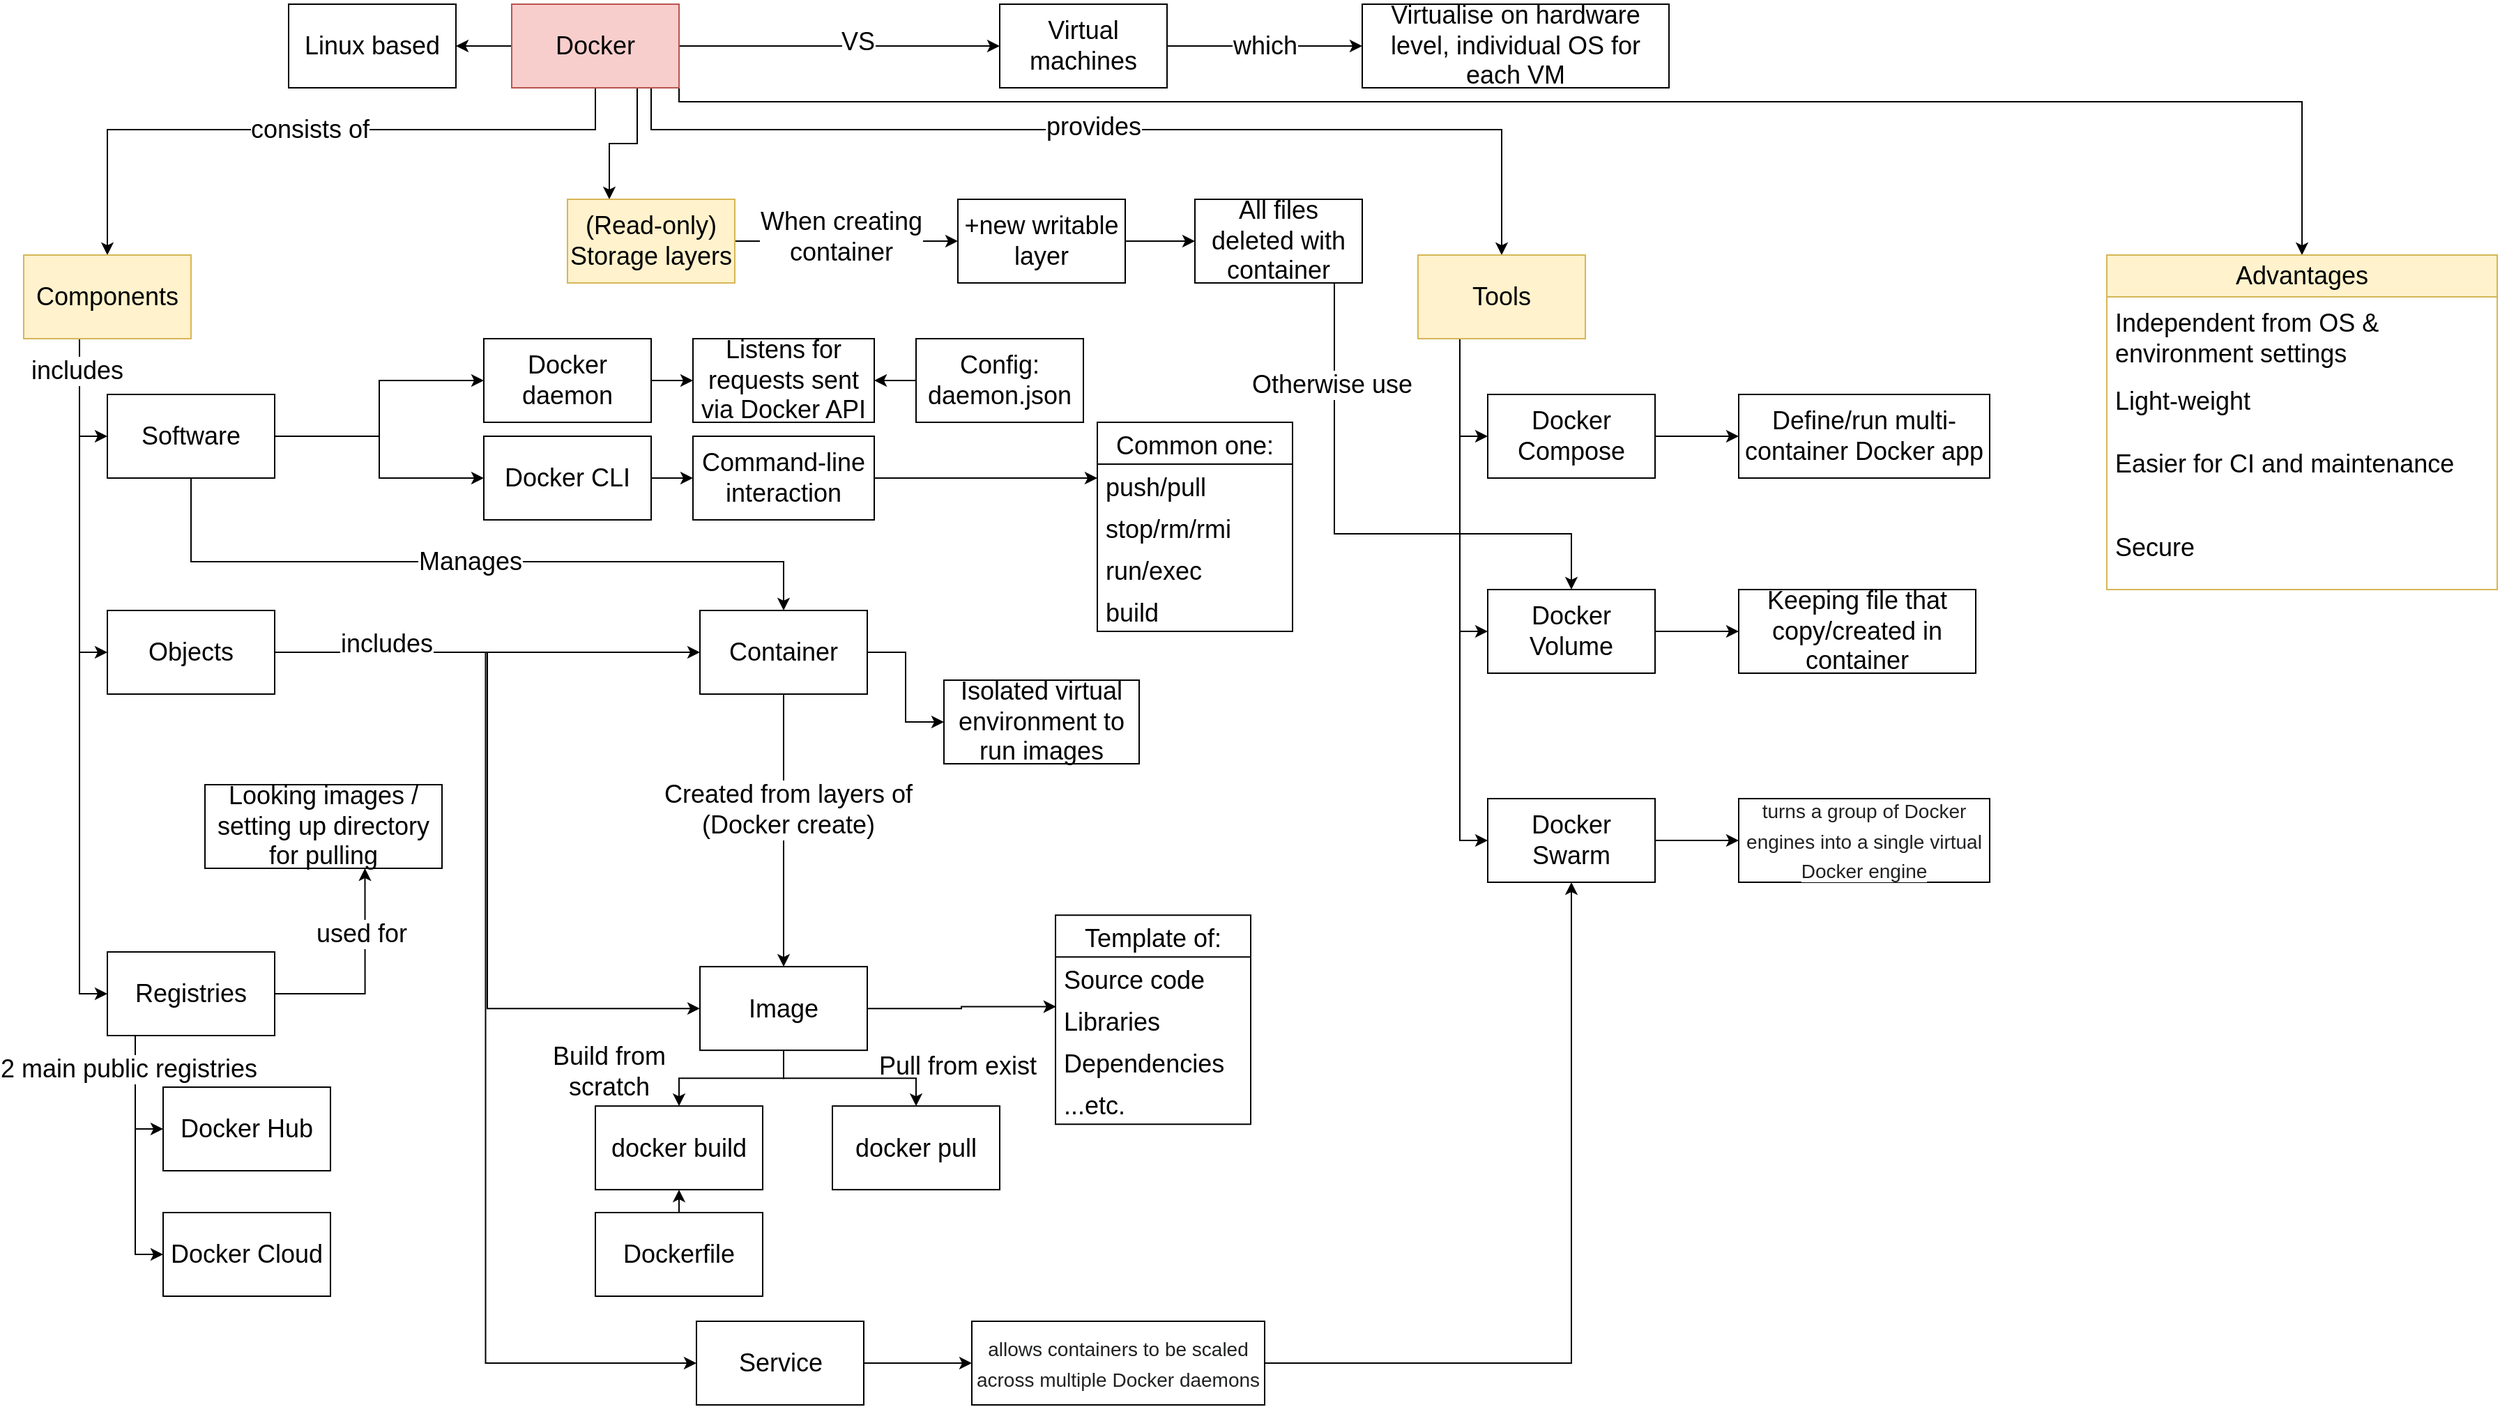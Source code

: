 <mxfile version="15.8.2" type="device" pages="2"><diagram id="wiu-VugrBZ2rAE-83Z33" name="Docker"><mxGraphModel dx="2037" dy="1016" grid="1" gridSize="10" guides="1" tooltips="1" connect="1" arrows="1" fold="1" page="1" pageScale="1" pageWidth="1654" pageHeight="1169" math="0" shadow="0"><root><mxCell id="0"/><mxCell id="1" parent="0"/><mxCell id="j5bT4PKi2aFY4gm_nYd3-38" style="edgeStyle=orthogonalEdgeStyle;rounded=0;orthogonalLoop=1;jettySize=auto;html=1;entryX=0;entryY=0.5;entryDx=0;entryDy=0;fontSize=18;" edge="1" parent="1" source="j5bT4PKi2aFY4gm_nYd3-3" target="j5bT4PKi2aFY4gm_nYd3-37"><mxGeometry relative="1" as="geometry"/></mxCell><mxCell id="j5bT4PKi2aFY4gm_nYd3-39" value="VS" style="edgeLabel;html=1;align=center;verticalAlign=middle;resizable=0;points=[];fontSize=18;" vertex="1" connectable="0" parent="j5bT4PKi2aFY4gm_nYd3-38"><mxGeometry x="0.113" y="3" relative="1" as="geometry"><mxPoint as="offset"/></mxGeometry></mxCell><mxCell id="j5bT4PKi2aFY4gm_nYd3-42" value="consists of" style="edgeStyle=orthogonalEdgeStyle;rounded=0;orthogonalLoop=1;jettySize=auto;html=1;entryX=0.5;entryY=0;entryDx=0;entryDy=0;fontSize=18;" edge="1" parent="1" source="j5bT4PKi2aFY4gm_nYd3-3" target="j5bT4PKi2aFY4gm_nYd3-19"><mxGeometry relative="1" as="geometry"><Array as="points"><mxPoint x="570" y="190"/><mxPoint x="220" y="190"/></Array></mxGeometry></mxCell><mxCell id="j5bT4PKi2aFY4gm_nYd3-46" style="edgeStyle=orthogonalEdgeStyle;rounded=0;orthogonalLoop=1;jettySize=auto;html=1;entryX=0.5;entryY=0;entryDx=0;entryDy=0;fontSize=18;" edge="1" parent="1" source="j5bT4PKi2aFY4gm_nYd3-3" target="j5bT4PKi2aFY4gm_nYd3-13"><mxGeometry relative="1" as="geometry"><Array as="points"><mxPoint x="610" y="190"/><mxPoint x="1220" y="190"/></Array></mxGeometry></mxCell><mxCell id="j5bT4PKi2aFY4gm_nYd3-47" value="provides" style="edgeLabel;html=1;align=center;verticalAlign=middle;resizable=0;points=[];fontSize=18;" vertex="1" connectable="0" parent="j5bT4PKi2aFY4gm_nYd3-46"><mxGeometry x="-0.051" y="2" relative="1" as="geometry"><mxPoint as="offset"/></mxGeometry></mxCell><mxCell id="j5bT4PKi2aFY4gm_nYd3-82" style="edgeStyle=orthogonalEdgeStyle;rounded=0;orthogonalLoop=1;jettySize=auto;html=1;exitX=1;exitY=0.75;exitDx=0;exitDy=0;entryX=0.5;entryY=0;entryDx=0;entryDy=0;fontSize=18;" edge="1" parent="1" source="j5bT4PKi2aFY4gm_nYd3-3" target="j5bT4PKi2aFY4gm_nYd3-78"><mxGeometry relative="1" as="geometry"><Array as="points"><mxPoint x="630" y="170"/><mxPoint x="1794" y="170"/></Array></mxGeometry></mxCell><mxCell id="j5bT4PKi2aFY4gm_nYd3-100" style="edgeStyle=orthogonalEdgeStyle;rounded=0;orthogonalLoop=1;jettySize=auto;html=1;exitX=0.75;exitY=1;exitDx=0;exitDy=0;entryX=0.25;entryY=0;entryDx=0;entryDy=0;fontSize=18;" edge="1" parent="1" source="j5bT4PKi2aFY4gm_nYd3-3" target="j5bT4PKi2aFY4gm_nYd3-99"><mxGeometry relative="1" as="geometry"/></mxCell><mxCell id="j5bT4PKi2aFY4gm_nYd3-121" style="edgeStyle=orthogonalEdgeStyle;rounded=0;orthogonalLoop=1;jettySize=auto;html=1;exitX=0;exitY=0.5;exitDx=0;exitDy=0;entryX=1;entryY=0.5;entryDx=0;entryDy=0;fontSize=18;" edge="1" parent="1" source="j5bT4PKi2aFY4gm_nYd3-3" target="j5bT4PKi2aFY4gm_nYd3-120"><mxGeometry relative="1" as="geometry"/></mxCell><mxCell id="j5bT4PKi2aFY4gm_nYd3-3" value="Docker" style="rounded=0;whiteSpace=wrap;html=1;fontSize=18;fillColor=#f8cecc;strokeColor=#b85450;" vertex="1" parent="1"><mxGeometry x="510" y="100" width="120" height="60" as="geometry"/></mxCell><mxCell id="j5bT4PKi2aFY4gm_nYd3-60" style="edgeStyle=orthogonalEdgeStyle;rounded=0;orthogonalLoop=1;jettySize=auto;html=1;entryX=0.5;entryY=0;entryDx=0;entryDy=0;fontSize=18;" edge="1" parent="1" source="j5bT4PKi2aFY4gm_nYd3-7" target="j5bT4PKi2aFY4gm_nYd3-11"><mxGeometry relative="1" as="geometry"/></mxCell><mxCell id="j5bT4PKi2aFY4gm_nYd3-61" value="Created from layers of&lt;br&gt;(Docker create)" style="edgeLabel;html=1;align=center;verticalAlign=middle;resizable=0;points=[];fontSize=18;" vertex="1" connectable="0" parent="j5bT4PKi2aFY4gm_nYd3-60"><mxGeometry x="-0.153" y="3" relative="1" as="geometry"><mxPoint as="offset"/></mxGeometry></mxCell><mxCell id="j5bT4PKi2aFY4gm_nYd3-85" style="edgeStyle=orthogonalEdgeStyle;rounded=0;orthogonalLoop=1;jettySize=auto;html=1;exitX=1;exitY=0.5;exitDx=0;exitDy=0;entryX=0;entryY=0.5;entryDx=0;entryDy=0;fontSize=18;" edge="1" parent="1" source="j5bT4PKi2aFY4gm_nYd3-7" target="j5bT4PKi2aFY4gm_nYd3-77"><mxGeometry relative="1" as="geometry"/></mxCell><mxCell id="j5bT4PKi2aFY4gm_nYd3-7" value="Container" style="rounded=0;whiteSpace=wrap;html=1;fontSize=18;" vertex="1" parent="1"><mxGeometry x="645" y="535" width="120" height="60" as="geometry"/></mxCell><mxCell id="j5bT4PKi2aFY4gm_nYd3-53" style="edgeStyle=orthogonalEdgeStyle;rounded=0;orthogonalLoop=1;jettySize=auto;html=1;exitX=1;exitY=0.5;exitDx=0;exitDy=0;entryX=0;entryY=0.5;entryDx=0;entryDy=0;fontSize=18;" edge="1" parent="1" source="j5bT4PKi2aFY4gm_nYd3-8" target="j5bT4PKi2aFY4gm_nYd3-51"><mxGeometry relative="1" as="geometry"/></mxCell><mxCell id="j5bT4PKi2aFY4gm_nYd3-54" style="edgeStyle=orthogonalEdgeStyle;rounded=0;orthogonalLoop=1;jettySize=auto;html=1;exitX=1;exitY=0.5;exitDx=0;exitDy=0;entryX=0;entryY=0.5;entryDx=0;entryDy=0;fontSize=18;" edge="1" parent="1" source="j5bT4PKi2aFY4gm_nYd3-8" target="j5bT4PKi2aFY4gm_nYd3-52"><mxGeometry relative="1" as="geometry"/></mxCell><mxCell id="j5bT4PKi2aFY4gm_nYd3-84" value="Manages" style="edgeStyle=orthogonalEdgeStyle;rounded=0;orthogonalLoop=1;jettySize=auto;html=1;exitX=0.5;exitY=1;exitDx=0;exitDy=0;entryX=0.5;entryY=0;entryDx=0;entryDy=0;fontSize=18;" edge="1" parent="1" source="j5bT4PKi2aFY4gm_nYd3-8" target="j5bT4PKi2aFY4gm_nYd3-7"><mxGeometry relative="1" as="geometry"><Array as="points"><mxPoint x="280" y="500"/><mxPoint x="705" y="500"/></Array></mxGeometry></mxCell><mxCell id="j5bT4PKi2aFY4gm_nYd3-8" value="Software" style="rounded=0;whiteSpace=wrap;html=1;fontSize=18;" vertex="1" parent="1"><mxGeometry x="220" y="380" width="120" height="60" as="geometry"/></mxCell><mxCell id="j5bT4PKi2aFY4gm_nYd3-59" style="edgeStyle=orthogonalEdgeStyle;rounded=0;orthogonalLoop=1;jettySize=auto;html=1;exitX=1;exitY=0.5;exitDx=0;exitDy=0;entryX=0;entryY=0.5;entryDx=0;entryDy=0;fontSize=18;" edge="1" parent="1" source="j5bT4PKi2aFY4gm_nYd3-9" target="j5bT4PKi2aFY4gm_nYd3-7"><mxGeometry relative="1" as="geometry"/></mxCell><mxCell id="j5bT4PKi2aFY4gm_nYd3-64" style="edgeStyle=orthogonalEdgeStyle;rounded=0;orthogonalLoop=1;jettySize=auto;html=1;entryX=0;entryY=0.5;entryDx=0;entryDy=0;fontSize=18;" edge="1" parent="1" source="j5bT4PKi2aFY4gm_nYd3-9" target="j5bT4PKi2aFY4gm_nYd3-11"><mxGeometry relative="1" as="geometry"/></mxCell><mxCell id="j5bT4PKi2aFY4gm_nYd3-66" style="edgeStyle=orthogonalEdgeStyle;rounded=0;orthogonalLoop=1;jettySize=auto;html=1;exitX=1;exitY=0.5;exitDx=0;exitDy=0;entryX=0;entryY=0.5;entryDx=0;entryDy=0;fontSize=18;" edge="1" parent="1" source="j5bT4PKi2aFY4gm_nYd3-9" target="j5bT4PKi2aFY4gm_nYd3-65"><mxGeometry relative="1" as="geometry"><mxPoint x="337.5" y="750" as="sourcePoint"/></mxGeometry></mxCell><mxCell id="j5bT4PKi2aFY4gm_nYd3-71" value="includes" style="edgeLabel;html=1;align=center;verticalAlign=middle;resizable=0;points=[];fontSize=18;" vertex="1" connectable="0" parent="j5bT4PKi2aFY4gm_nYd3-66"><mxGeometry x="-0.804" y="6" relative="1" as="geometry"><mxPoint as="offset"/></mxGeometry></mxCell><mxCell id="j5bT4PKi2aFY4gm_nYd3-9" value="Objects" style="rounded=0;whiteSpace=wrap;html=1;fontSize=18;" vertex="1" parent="1"><mxGeometry x="220" y="535" width="120" height="60" as="geometry"/></mxCell><mxCell id="j5bT4PKi2aFY4gm_nYd3-68" style="edgeStyle=orthogonalEdgeStyle;rounded=0;orthogonalLoop=1;jettySize=auto;html=1;exitX=0.25;exitY=1;exitDx=0;exitDy=0;entryX=0;entryY=0.5;entryDx=0;entryDy=0;fontSize=18;" edge="1" parent="1" source="j5bT4PKi2aFY4gm_nYd3-10" target="j5bT4PKi2aFY4gm_nYd3-62"><mxGeometry relative="1" as="geometry"><Array as="points"><mxPoint x="240" y="840"/><mxPoint x="240" y="907"/></Array></mxGeometry></mxCell><mxCell id="j5bT4PKi2aFY4gm_nYd3-69" style="edgeStyle=orthogonalEdgeStyle;rounded=0;orthogonalLoop=1;jettySize=auto;html=1;entryX=0;entryY=0.5;entryDx=0;entryDy=0;fontSize=18;" edge="1" parent="1" source="j5bT4PKi2aFY4gm_nYd3-10" target="j5bT4PKi2aFY4gm_nYd3-63"><mxGeometry relative="1" as="geometry"><Array as="points"><mxPoint x="240" y="997"/></Array></mxGeometry></mxCell><mxCell id="j5bT4PKi2aFY4gm_nYd3-72" value="2 main public registries" style="edgeLabel;html=1;align=center;verticalAlign=middle;resizable=0;points=[];fontSize=18;" vertex="1" connectable="0" parent="j5bT4PKi2aFY4gm_nYd3-69"><mxGeometry x="-0.726" y="-5" relative="1" as="geometry"><mxPoint as="offset"/></mxGeometry></mxCell><mxCell id="j5bT4PKi2aFY4gm_nYd3-123" style="edgeStyle=orthogonalEdgeStyle;rounded=0;orthogonalLoop=1;jettySize=auto;html=1;exitX=1;exitY=0.5;exitDx=0;exitDy=0;entryX=0.675;entryY=1;entryDx=0;entryDy=0;entryPerimeter=0;fontSize=18;" edge="1" parent="1" source="j5bT4PKi2aFY4gm_nYd3-10" target="j5bT4PKi2aFY4gm_nYd3-104"><mxGeometry relative="1" as="geometry"/></mxCell><mxCell id="j5bT4PKi2aFY4gm_nYd3-124" value="used for" style="edgeLabel;html=1;align=center;verticalAlign=middle;resizable=0;points=[];fontSize=18;" vertex="1" connectable="0" parent="j5bT4PKi2aFY4gm_nYd3-123"><mxGeometry x="0.391" y="3" relative="1" as="geometry"><mxPoint y="-1" as="offset"/></mxGeometry></mxCell><mxCell id="j5bT4PKi2aFY4gm_nYd3-10" value="Registries" style="rounded=0;whiteSpace=wrap;html=1;fontSize=18;" vertex="1" parent="1"><mxGeometry x="220" y="780" width="120" height="60" as="geometry"/></mxCell><mxCell id="j5bT4PKi2aFY4gm_nYd3-88" style="edgeStyle=orthogonalEdgeStyle;rounded=0;orthogonalLoop=1;jettySize=auto;html=1;exitX=1;exitY=0.5;exitDx=0;exitDy=0;entryX=0.003;entryY=0.19;entryDx=0;entryDy=0;entryPerimeter=0;fontSize=18;" edge="1" parent="1" source="j5bT4PKi2aFY4gm_nYd3-11" target="j5bT4PKi2aFY4gm_nYd3-27"><mxGeometry relative="1" as="geometry"/></mxCell><mxCell id="j5bT4PKi2aFY4gm_nYd3-90" style="edgeStyle=orthogonalEdgeStyle;rounded=0;orthogonalLoop=1;jettySize=auto;html=1;entryX=0.5;entryY=0;entryDx=0;entryDy=0;fontSize=18;" edge="1" parent="1" source="j5bT4PKi2aFY4gm_nYd3-11" target="j5bT4PKi2aFY4gm_nYd3-87"><mxGeometry relative="1" as="geometry"/></mxCell><mxCell id="j5bT4PKi2aFY4gm_nYd3-91" style="edgeStyle=orthogonalEdgeStyle;rounded=0;orthogonalLoop=1;jettySize=auto;html=1;entryX=0.5;entryY=0;entryDx=0;entryDy=0;fontSize=18;" edge="1" parent="1" source="j5bT4PKi2aFY4gm_nYd3-11" target="j5bT4PKi2aFY4gm_nYd3-89"><mxGeometry relative="1" as="geometry"/></mxCell><mxCell id="j5bT4PKi2aFY4gm_nYd3-11" value="Image" style="rounded=0;whiteSpace=wrap;html=1;fontSize=18;" vertex="1" parent="1"><mxGeometry x="645" y="790.57" width="120" height="60" as="geometry"/></mxCell><mxCell id="j5bT4PKi2aFY4gm_nYd3-48" style="edgeStyle=orthogonalEdgeStyle;rounded=0;orthogonalLoop=1;jettySize=auto;html=1;entryX=0;entryY=0.5;entryDx=0;entryDy=0;fontSize=18;" edge="1" parent="1" source="j5bT4PKi2aFY4gm_nYd3-13" target="j5bT4PKi2aFY4gm_nYd3-15"><mxGeometry relative="1" as="geometry"><Array as="points"><mxPoint x="1190" y="410"/></Array></mxGeometry></mxCell><mxCell id="j5bT4PKi2aFY4gm_nYd3-50" style="edgeStyle=orthogonalEdgeStyle;rounded=0;orthogonalLoop=1;jettySize=auto;html=1;entryX=0;entryY=0.5;entryDx=0;entryDy=0;fontSize=18;" edge="1" parent="1" source="j5bT4PKi2aFY4gm_nYd3-13" target="j5bT4PKi2aFY4gm_nYd3-17"><mxGeometry relative="1" as="geometry"><Array as="points"><mxPoint x="1190" y="550"/></Array></mxGeometry></mxCell><mxCell id="j5bT4PKi2aFY4gm_nYd3-108" style="edgeStyle=orthogonalEdgeStyle;rounded=0;orthogonalLoop=1;jettySize=auto;html=1;exitX=0.5;exitY=1;exitDx=0;exitDy=0;entryX=0;entryY=0.5;entryDx=0;entryDy=0;fontSize=18;" edge="1" parent="1" source="j5bT4PKi2aFY4gm_nYd3-13" target="j5bT4PKi2aFY4gm_nYd3-16"><mxGeometry relative="1" as="geometry"><Array as="points"><mxPoint x="1190" y="340"/><mxPoint x="1190" y="700"/></Array></mxGeometry></mxCell><mxCell id="j5bT4PKi2aFY4gm_nYd3-13" value="Tools" style="rounded=0;whiteSpace=wrap;html=1;fontSize=18;fillColor=#fff2cc;strokeColor=#d6b656;" vertex="1" parent="1"><mxGeometry x="1160" y="280" width="120" height="60" as="geometry"/></mxCell><mxCell id="j5bT4PKi2aFY4gm_nYd3-112" style="edgeStyle=orthogonalEdgeStyle;rounded=0;orthogonalLoop=1;jettySize=auto;html=1;exitX=1;exitY=0.5;exitDx=0;exitDy=0;entryX=0;entryY=0.5;entryDx=0;entryDy=0;fontSize=18;" edge="1" parent="1" source="j5bT4PKi2aFY4gm_nYd3-15" target="j5bT4PKi2aFY4gm_nYd3-111"><mxGeometry relative="1" as="geometry"/></mxCell><mxCell id="j5bT4PKi2aFY4gm_nYd3-15" value="Docker Compose" style="rounded=0;whiteSpace=wrap;html=1;fontSize=18;" vertex="1" parent="1"><mxGeometry x="1210" y="380" width="120" height="60" as="geometry"/></mxCell><mxCell id="j5bT4PKi2aFY4gm_nYd3-117" style="edgeStyle=orthogonalEdgeStyle;rounded=0;orthogonalLoop=1;jettySize=auto;html=1;exitX=1;exitY=0.5;exitDx=0;exitDy=0;entryX=0;entryY=0.5;entryDx=0;entryDy=0;fontSize=18;" edge="1" parent="1" source="j5bT4PKi2aFY4gm_nYd3-16" target="j5bT4PKi2aFY4gm_nYd3-113"><mxGeometry relative="1" as="geometry"/></mxCell><mxCell id="j5bT4PKi2aFY4gm_nYd3-16" value="Docker Swarm" style="rounded=0;whiteSpace=wrap;html=1;fontSize=18;" vertex="1" parent="1"><mxGeometry x="1210" y="670" width="120" height="60" as="geometry"/></mxCell><mxCell id="j5bT4PKi2aFY4gm_nYd3-119" style="edgeStyle=orthogonalEdgeStyle;rounded=0;orthogonalLoop=1;jettySize=auto;html=1;exitX=1;exitY=0.5;exitDx=0;exitDy=0;fontSize=18;" edge="1" parent="1" source="j5bT4PKi2aFY4gm_nYd3-17" target="j5bT4PKi2aFY4gm_nYd3-118"><mxGeometry relative="1" as="geometry"/></mxCell><mxCell id="j5bT4PKi2aFY4gm_nYd3-17" value="Docker Volume" style="rounded=0;whiteSpace=wrap;html=1;fontSize=18;" vertex="1" parent="1"><mxGeometry x="1210" y="520" width="120" height="60" as="geometry"/></mxCell><mxCell id="j5bT4PKi2aFY4gm_nYd3-43" style="edgeStyle=orthogonalEdgeStyle;rounded=0;orthogonalLoop=1;jettySize=auto;html=1;entryX=0;entryY=0.5;entryDx=0;entryDy=0;fontSize=18;" edge="1" parent="1" source="j5bT4PKi2aFY4gm_nYd3-19" target="j5bT4PKi2aFY4gm_nYd3-8"><mxGeometry relative="1" as="geometry"><Array as="points"><mxPoint x="200" y="410"/></Array></mxGeometry></mxCell><mxCell id="j5bT4PKi2aFY4gm_nYd3-44" style="edgeStyle=orthogonalEdgeStyle;rounded=0;orthogonalLoop=1;jettySize=auto;html=1;entryX=0;entryY=0.5;entryDx=0;entryDy=0;fontSize=18;" edge="1" parent="1" source="j5bT4PKi2aFY4gm_nYd3-19" target="j5bT4PKi2aFY4gm_nYd3-9"><mxGeometry relative="1" as="geometry"><Array as="points"><mxPoint x="200" y="565"/></Array></mxGeometry></mxCell><mxCell id="j5bT4PKi2aFY4gm_nYd3-45" style="edgeStyle=orthogonalEdgeStyle;rounded=0;orthogonalLoop=1;jettySize=auto;html=1;entryX=0;entryY=0.5;entryDx=0;entryDy=0;fontSize=18;" edge="1" parent="1" source="j5bT4PKi2aFY4gm_nYd3-19" target="j5bT4PKi2aFY4gm_nYd3-10"><mxGeometry relative="1" as="geometry"><Array as="points"><mxPoint x="200" y="810"/></Array></mxGeometry></mxCell><mxCell id="j5bT4PKi2aFY4gm_nYd3-70" value="includes" style="edgeLabel;html=1;align=center;verticalAlign=middle;resizable=0;points=[];fontSize=18;" vertex="1" connectable="0" parent="j5bT4PKi2aFY4gm_nYd3-45"><mxGeometry x="-0.907" y="-2" relative="1" as="geometry"><mxPoint as="offset"/></mxGeometry></mxCell><mxCell id="j5bT4PKi2aFY4gm_nYd3-19" value="Components" style="rounded=0;whiteSpace=wrap;html=1;fontSize=18;fillColor=#fff2cc;strokeColor=#d6b656;" vertex="1" parent="1"><mxGeometry x="160" y="280" width="120" height="60" as="geometry"/></mxCell><mxCell id="j5bT4PKi2aFY4gm_nYd3-25" value="Template of:" style="swimlane;fontStyle=0;childLayout=stackLayout;horizontal=1;startSize=30;horizontalStack=0;resizeParent=1;resizeParentMax=0;resizeLast=0;collapsible=1;marginBottom=0;fontSize=18;" vertex="1" parent="1"><mxGeometry x="900" y="753.57" width="140" height="150" as="geometry"/></mxCell><mxCell id="j5bT4PKi2aFY4gm_nYd3-26" value="Source code" style="text;strokeColor=none;fillColor=none;align=left;verticalAlign=middle;spacingLeft=4;spacingRight=4;overflow=hidden;points=[[0,0.5],[1,0.5]];portConstraint=eastwest;rotatable=0;fontSize=18;" vertex="1" parent="j5bT4PKi2aFY4gm_nYd3-25"><mxGeometry y="30" width="140" height="30" as="geometry"/></mxCell><mxCell id="j5bT4PKi2aFY4gm_nYd3-27" value="Libraries" style="text;strokeColor=none;fillColor=none;align=left;verticalAlign=middle;spacingLeft=4;spacingRight=4;overflow=hidden;points=[[0,0.5],[1,0.5]];portConstraint=eastwest;rotatable=0;fontSize=18;" vertex="1" parent="j5bT4PKi2aFY4gm_nYd3-25"><mxGeometry y="60" width="140" height="30" as="geometry"/></mxCell><mxCell id="j5bT4PKi2aFY4gm_nYd3-28" value="Dependencies" style="text;strokeColor=none;fillColor=none;align=left;verticalAlign=middle;spacingLeft=4;spacingRight=4;overflow=hidden;points=[[0,0.5],[1,0.5]];portConstraint=eastwest;rotatable=0;fontSize=18;" vertex="1" parent="j5bT4PKi2aFY4gm_nYd3-25"><mxGeometry y="90" width="140" height="30" as="geometry"/></mxCell><mxCell id="j5bT4PKi2aFY4gm_nYd3-29" value="...etc." style="text;strokeColor=none;fillColor=none;align=left;verticalAlign=middle;spacingLeft=4;spacingRight=4;overflow=hidden;points=[[0,0.5],[1,0.5]];portConstraint=eastwest;rotatable=0;fontSize=18;" vertex="1" parent="j5bT4PKi2aFY4gm_nYd3-25"><mxGeometry y="120" width="140" height="30" as="geometry"/></mxCell><mxCell id="j5bT4PKi2aFY4gm_nYd3-41" value="which" style="edgeStyle=orthogonalEdgeStyle;rounded=0;orthogonalLoop=1;jettySize=auto;html=1;entryX=0;entryY=0.5;entryDx=0;entryDy=0;fontSize=18;" edge="1" parent="1" source="j5bT4PKi2aFY4gm_nYd3-37" target="j5bT4PKi2aFY4gm_nYd3-40"><mxGeometry relative="1" as="geometry"><Array as="points"><mxPoint x="1020" y="130"/><mxPoint x="1020" y="130"/></Array></mxGeometry></mxCell><mxCell id="j5bT4PKi2aFY4gm_nYd3-37" value="Virtual machines" style="rounded=0;whiteSpace=wrap;html=1;fontSize=18;" vertex="1" parent="1"><mxGeometry x="860" y="100" width="120" height="60" as="geometry"/></mxCell><mxCell id="j5bT4PKi2aFY4gm_nYd3-40" value="Virtualise on hardware level, individual OS for each VM" style="rounded=0;whiteSpace=wrap;html=1;fontSize=18;" vertex="1" parent="1"><mxGeometry x="1120" y="100" width="220" height="60" as="geometry"/></mxCell><mxCell id="j5bT4PKi2aFY4gm_nYd3-56" style="edgeStyle=orthogonalEdgeStyle;rounded=0;orthogonalLoop=1;jettySize=auto;html=1;exitX=1;exitY=0.5;exitDx=0;exitDy=0;entryX=0;entryY=0.5;entryDx=0;entryDy=0;fontSize=18;" edge="1" parent="1" source="j5bT4PKi2aFY4gm_nYd3-51" target="j5bT4PKi2aFY4gm_nYd3-55"><mxGeometry relative="1" as="geometry"/></mxCell><mxCell id="j5bT4PKi2aFY4gm_nYd3-51" value="Docker daemon" style="rounded=0;whiteSpace=wrap;html=1;fontSize=18;" vertex="1" parent="1"><mxGeometry x="490" y="340" width="120" height="60" as="geometry"/></mxCell><mxCell id="j5bT4PKi2aFY4gm_nYd3-58" style="edgeStyle=orthogonalEdgeStyle;rounded=0;orthogonalLoop=1;jettySize=auto;html=1;exitX=1;exitY=0.5;exitDx=0;exitDy=0;entryX=0;entryY=0.5;entryDx=0;entryDy=0;fontSize=18;" edge="1" parent="1" source="j5bT4PKi2aFY4gm_nYd3-52" target="j5bT4PKi2aFY4gm_nYd3-57"><mxGeometry relative="1" as="geometry"/></mxCell><mxCell id="j5bT4PKi2aFY4gm_nYd3-52" value="Docker CLI" style="rounded=0;whiteSpace=wrap;html=1;fontSize=18;" vertex="1" parent="1"><mxGeometry x="490" y="410" width="120" height="60" as="geometry"/></mxCell><mxCell id="j5bT4PKi2aFY4gm_nYd3-55" value="Listens for requests sent via Docker API" style="rounded=0;whiteSpace=wrap;html=1;fontSize=18;" vertex="1" parent="1"><mxGeometry x="640" y="340" width="130" height="60" as="geometry"/></mxCell><mxCell id="j5bT4PKi2aFY4gm_nYd3-96" style="edgeStyle=orthogonalEdgeStyle;rounded=0;orthogonalLoop=1;jettySize=auto;html=1;fontSize=18;" edge="1" parent="1" source="j5bT4PKi2aFY4gm_nYd3-57"><mxGeometry relative="1" as="geometry"><mxPoint x="930" y="440" as="targetPoint"/></mxGeometry></mxCell><mxCell id="j5bT4PKi2aFY4gm_nYd3-57" value="Command-line interaction" style="rounded=0;whiteSpace=wrap;html=1;fontSize=18;" vertex="1" parent="1"><mxGeometry x="640" y="410" width="130" height="60" as="geometry"/></mxCell><mxCell id="j5bT4PKi2aFY4gm_nYd3-62" value="Docker Hub" style="rounded=0;whiteSpace=wrap;html=1;fontSize=18;" vertex="1" parent="1"><mxGeometry x="260" y="877" width="120" height="60" as="geometry"/></mxCell><mxCell id="j5bT4PKi2aFY4gm_nYd3-63" value="Docker Cloud" style="rounded=0;whiteSpace=wrap;html=1;fontSize=18;" vertex="1" parent="1"><mxGeometry x="260" y="967" width="120" height="60" as="geometry"/></mxCell><mxCell id="j5bT4PKi2aFY4gm_nYd3-107" style="edgeStyle=orthogonalEdgeStyle;rounded=0;orthogonalLoop=1;jettySize=auto;html=1;entryX=0;entryY=0.5;entryDx=0;entryDy=0;fontSize=18;" edge="1" parent="1" source="j5bT4PKi2aFY4gm_nYd3-65" target="j5bT4PKi2aFY4gm_nYd3-106"><mxGeometry relative="1" as="geometry"/></mxCell><mxCell id="j5bT4PKi2aFY4gm_nYd3-65" value="Service" style="rounded=0;whiteSpace=wrap;html=1;fontSize=18;" vertex="1" parent="1"><mxGeometry x="642.5" y="1045" width="120" height="60" as="geometry"/></mxCell><mxCell id="j5bT4PKi2aFY4gm_nYd3-74" style="edgeStyle=orthogonalEdgeStyle;rounded=0;orthogonalLoop=1;jettySize=auto;html=1;entryX=1;entryY=0.5;entryDx=0;entryDy=0;fontSize=18;" edge="1" parent="1" source="j5bT4PKi2aFY4gm_nYd3-73" target="j5bT4PKi2aFY4gm_nYd3-55"><mxGeometry relative="1" as="geometry"/></mxCell><mxCell id="j5bT4PKi2aFY4gm_nYd3-73" value="Config:&lt;br&gt;daemon.json" style="rounded=0;whiteSpace=wrap;html=1;fontSize=18;" vertex="1" parent="1"><mxGeometry x="800" y="340" width="120" height="60" as="geometry"/></mxCell><mxCell id="j5bT4PKi2aFY4gm_nYd3-77" value="Isolated virtual environment to run images" style="rounded=0;whiteSpace=wrap;html=1;fontSize=18;" vertex="1" parent="1"><mxGeometry x="820" y="585" width="140" height="60" as="geometry"/></mxCell><mxCell id="j5bT4PKi2aFY4gm_nYd3-78" value="Advantages" style="swimlane;fontStyle=0;childLayout=stackLayout;horizontal=1;startSize=30;horizontalStack=0;resizeParent=1;resizeParentMax=0;resizeLast=0;collapsible=1;marginBottom=0;fontSize=18;whiteSpace=wrap;fillColor=#fff2cc;strokeColor=#d6b656;" vertex="1" parent="1"><mxGeometry x="1654" y="280" width="280" height="240" as="geometry"/></mxCell><mxCell id="j5bT4PKi2aFY4gm_nYd3-79" value="Independent from OS &amp; environment settings" style="text;strokeColor=none;fillColor=none;align=left;verticalAlign=middle;spacingLeft=4;spacingRight=4;overflow=hidden;points=[[0,0.5],[1,0.5]];portConstraint=eastwest;rotatable=0;fontSize=18;whiteSpace=wrap;" vertex="1" parent="j5bT4PKi2aFY4gm_nYd3-78"><mxGeometry y="30" width="280" height="60" as="geometry"/></mxCell><mxCell id="j5bT4PKi2aFY4gm_nYd3-80" value="Light-weight" style="text;strokeColor=none;fillColor=none;align=left;verticalAlign=middle;spacingLeft=4;spacingRight=4;overflow=hidden;points=[[0,0.5],[1,0.5]];portConstraint=eastwest;rotatable=0;fontSize=18;whiteSpace=wrap;" vertex="1" parent="j5bT4PKi2aFY4gm_nYd3-78"><mxGeometry y="90" width="280" height="30" as="geometry"/></mxCell><mxCell id="j5bT4PKi2aFY4gm_nYd3-81" value="Easier for CI and maintenance" style="text;strokeColor=none;fillColor=none;align=left;verticalAlign=middle;spacingLeft=4;spacingRight=4;overflow=hidden;points=[[0,0.5],[1,0.5]];portConstraint=eastwest;rotatable=0;fontSize=18;whiteSpace=wrap;" vertex="1" parent="j5bT4PKi2aFY4gm_nYd3-78"><mxGeometry y="120" width="280" height="60" as="geometry"/></mxCell><mxCell id="j5bT4PKi2aFY4gm_nYd3-122" value="Secure" style="text;strokeColor=none;fillColor=none;align=left;verticalAlign=middle;spacingLeft=4;spacingRight=4;overflow=hidden;points=[[0,0.5],[1,0.5]];portConstraint=eastwest;rotatable=0;fontSize=18;whiteSpace=wrap;" vertex="1" parent="j5bT4PKi2aFY4gm_nYd3-78"><mxGeometry y="180" width="280" height="60" as="geometry"/></mxCell><mxCell id="j5bT4PKi2aFY4gm_nYd3-87" value="docker build" style="rounded=0;whiteSpace=wrap;html=1;fontSize=18;" vertex="1" parent="1"><mxGeometry x="570" y="890.57" width="120" height="60" as="geometry"/></mxCell><mxCell id="j5bT4PKi2aFY4gm_nYd3-89" value="docker pull" style="rounded=0;whiteSpace=wrap;html=1;fontSize=18;" vertex="1" parent="1"><mxGeometry x="740" y="890.57" width="120" height="60" as="geometry"/></mxCell><mxCell id="j5bT4PKi2aFY4gm_nYd3-92" value="Common one:" style="swimlane;fontStyle=0;childLayout=stackLayout;horizontal=1;startSize=30;horizontalStack=0;resizeParent=1;resizeParentMax=0;resizeLast=0;collapsible=1;marginBottom=0;fontSize=18;" vertex="1" parent="1"><mxGeometry x="930" y="400" width="140" height="150" as="geometry"/></mxCell><mxCell id="j5bT4PKi2aFY4gm_nYd3-93" value="push/pull" style="text;strokeColor=none;fillColor=none;align=left;verticalAlign=middle;spacingLeft=4;spacingRight=4;overflow=hidden;points=[[0,0.5],[1,0.5]];portConstraint=eastwest;rotatable=0;fontSize=18;" vertex="1" parent="j5bT4PKi2aFY4gm_nYd3-92"><mxGeometry y="30" width="140" height="30" as="geometry"/></mxCell><mxCell id="j5bT4PKi2aFY4gm_nYd3-94" value="stop/rm/rmi" style="text;strokeColor=none;fillColor=none;align=left;verticalAlign=middle;spacingLeft=4;spacingRight=4;overflow=hidden;points=[[0,0.5],[1,0.5]];portConstraint=eastwest;rotatable=0;fontSize=18;" vertex="1" parent="j5bT4PKi2aFY4gm_nYd3-92"><mxGeometry y="60" width="140" height="30" as="geometry"/></mxCell><mxCell id="j5bT4PKi2aFY4gm_nYd3-95" value="run/exec" style="text;strokeColor=none;fillColor=none;align=left;verticalAlign=middle;spacingLeft=4;spacingRight=4;overflow=hidden;points=[[0,0.5],[1,0.5]];portConstraint=eastwest;rotatable=0;fontSize=18;" vertex="1" parent="j5bT4PKi2aFY4gm_nYd3-92"><mxGeometry y="90" width="140" height="30" as="geometry"/></mxCell><mxCell id="j5bT4PKi2aFY4gm_nYd3-98" value="build" style="text;strokeColor=none;fillColor=none;align=left;verticalAlign=middle;spacingLeft=4;spacingRight=4;overflow=hidden;points=[[0,0.5],[1,0.5]];portConstraint=eastwest;rotatable=0;fontSize=18;" vertex="1" parent="j5bT4PKi2aFY4gm_nYd3-92"><mxGeometry y="120" width="140" height="30" as="geometry"/></mxCell><mxCell id="j5bT4PKi2aFY4gm_nYd3-97" value="Build from scratch" style="text;html=1;strokeColor=none;fillColor=none;align=center;verticalAlign=middle;whiteSpace=wrap;rounded=0;fontSize=18;" vertex="1" parent="1"><mxGeometry x="520" y="850.57" width="120" height="30" as="geometry"/></mxCell><mxCell id="j5bT4PKi2aFY4gm_nYd3-126" style="edgeStyle=orthogonalEdgeStyle;rounded=0;orthogonalLoop=1;jettySize=auto;html=1;exitX=1;exitY=0.5;exitDx=0;exitDy=0;entryX=0;entryY=0.5;entryDx=0;entryDy=0;fontSize=18;" edge="1" parent="1" source="j5bT4PKi2aFY4gm_nYd3-99" target="j5bT4PKi2aFY4gm_nYd3-125"><mxGeometry relative="1" as="geometry"/></mxCell><mxCell id="j5bT4PKi2aFY4gm_nYd3-127" value="When creating&lt;br&gt;container" style="edgeLabel;html=1;align=center;verticalAlign=middle;resizable=0;points=[];fontSize=18;" vertex="1" connectable="0" parent="j5bT4PKi2aFY4gm_nYd3-126"><mxGeometry x="-0.048" y="3" relative="1" as="geometry"><mxPoint as="offset"/></mxGeometry></mxCell><mxCell id="j5bT4PKi2aFY4gm_nYd3-99" value="(Read-only)&lt;br&gt;Storage layers" style="rounded=0;whiteSpace=wrap;html=1;fontSize=18;fillColor=#fff2cc;strokeColor=#d6b656;" vertex="1" parent="1"><mxGeometry x="550" y="240" width="120" height="60" as="geometry"/></mxCell><mxCell id="j5bT4PKi2aFY4gm_nYd3-102" style="edgeStyle=orthogonalEdgeStyle;rounded=0;orthogonalLoop=1;jettySize=auto;html=1;exitX=0.5;exitY=0;exitDx=0;exitDy=0;entryX=0.5;entryY=1;entryDx=0;entryDy=0;fontSize=18;" edge="1" parent="1" source="j5bT4PKi2aFY4gm_nYd3-101" target="j5bT4PKi2aFY4gm_nYd3-87"><mxGeometry relative="1" as="geometry"/></mxCell><mxCell id="j5bT4PKi2aFY4gm_nYd3-101" value="Dockerfile" style="rounded=0;whiteSpace=wrap;html=1;fontSize=18;" vertex="1" parent="1"><mxGeometry x="570" y="967" width="120" height="60" as="geometry"/></mxCell><mxCell id="j5bT4PKi2aFY4gm_nYd3-103" value="Pull from exist" style="text;html=1;strokeColor=none;fillColor=none;align=center;verticalAlign=middle;whiteSpace=wrap;rounded=0;fontSize=18;" vertex="1" parent="1"><mxGeometry x="770" y="847.0" width="120" height="30" as="geometry"/></mxCell><mxCell id="j5bT4PKi2aFY4gm_nYd3-104" value="Looking images / setting up directory for pulling" style="rounded=0;whiteSpace=wrap;html=1;fontSize=18;" vertex="1" parent="1"><mxGeometry x="290" y="660" width="170" height="60" as="geometry"/></mxCell><mxCell id="j5bT4PKi2aFY4gm_nYd3-116" style="edgeStyle=orthogonalEdgeStyle;rounded=0;orthogonalLoop=1;jettySize=auto;html=1;exitX=1;exitY=0.5;exitDx=0;exitDy=0;entryX=0.5;entryY=1;entryDx=0;entryDy=0;fontSize=18;" edge="1" parent="1" source="j5bT4PKi2aFY4gm_nYd3-106" target="j5bT4PKi2aFY4gm_nYd3-16"><mxGeometry relative="1" as="geometry"/></mxCell><mxCell id="j5bT4PKi2aFY4gm_nYd3-106" value="&lt;span style=&quot;color: rgb(32 , 33 , 34) ; font-family: sans-serif ; font-size: 14px ; text-align: left ; background-color: rgb(255 , 255 , 255)&quot;&gt;allows containers to be scaled across multiple Docker daemons&lt;/span&gt;" style="rounded=0;whiteSpace=wrap;html=1;fontSize=18;" vertex="1" parent="1"><mxGeometry x="840" y="1045" width="210" height="60" as="geometry"/></mxCell><mxCell id="j5bT4PKi2aFY4gm_nYd3-111" value="Define/run multi-container Docker app" style="rounded=0;whiteSpace=wrap;html=1;fontSize=18;" vertex="1" parent="1"><mxGeometry x="1390" y="380" width="180" height="60" as="geometry"/></mxCell><mxCell id="j5bT4PKi2aFY4gm_nYd3-113" value="&lt;span style=&quot;color: rgb(32 , 33 , 34) ; font-family: sans-serif ; font-size: 14px ; text-align: left ; background-color: rgb(255 , 255 , 255)&quot;&gt;turns a group of Docker engines into a single virtual Docker engine&lt;/span&gt;" style="rounded=0;whiteSpace=wrap;html=1;fontSize=18;" vertex="1" parent="1"><mxGeometry x="1390" y="670" width="180" height="60" as="geometry"/></mxCell><mxCell id="j5bT4PKi2aFY4gm_nYd3-118" value="Keeping file that copy/created in container" style="rounded=0;whiteSpace=wrap;html=1;fontSize=18;" vertex="1" parent="1"><mxGeometry x="1390" y="520" width="170" height="60" as="geometry"/></mxCell><mxCell id="j5bT4PKi2aFY4gm_nYd3-120" value="Linux based" style="rounded=0;whiteSpace=wrap;html=1;fontSize=18;" vertex="1" parent="1"><mxGeometry x="350" y="100" width="120" height="60" as="geometry"/></mxCell><mxCell id="j5bT4PKi2aFY4gm_nYd3-129" style="edgeStyle=orthogonalEdgeStyle;rounded=0;orthogonalLoop=1;jettySize=auto;html=1;exitX=1;exitY=0.5;exitDx=0;exitDy=0;entryX=0;entryY=0.5;entryDx=0;entryDy=0;fontSize=18;" edge="1" parent="1" source="j5bT4PKi2aFY4gm_nYd3-125" target="j5bT4PKi2aFY4gm_nYd3-128"><mxGeometry relative="1" as="geometry"/></mxCell><mxCell id="j5bT4PKi2aFY4gm_nYd3-125" value="+new writable layer" style="rounded=0;whiteSpace=wrap;html=1;fontSize=18;" vertex="1" parent="1"><mxGeometry x="830" y="240" width="120" height="60" as="geometry"/></mxCell><mxCell id="j5bT4PKi2aFY4gm_nYd3-130" style="edgeStyle=orthogonalEdgeStyle;rounded=0;orthogonalLoop=1;jettySize=auto;html=1;entryX=0.5;entryY=0;entryDx=0;entryDy=0;fontSize=18;" edge="1" parent="1" source="j5bT4PKi2aFY4gm_nYd3-128" target="j5bT4PKi2aFY4gm_nYd3-17"><mxGeometry relative="1" as="geometry"><Array as="points"><mxPoint x="1100" y="480"/><mxPoint x="1270" y="480"/></Array></mxGeometry></mxCell><mxCell id="j5bT4PKi2aFY4gm_nYd3-131" value="Otherwise use" style="edgeLabel;html=1;align=center;verticalAlign=middle;resizable=0;points=[];fontSize=18;" vertex="1" connectable="0" parent="j5bT4PKi2aFY4gm_nYd3-130"><mxGeometry x="-0.626" y="-2" relative="1" as="geometry"><mxPoint as="offset"/></mxGeometry></mxCell><mxCell id="j5bT4PKi2aFY4gm_nYd3-128" value="All files deleted with container" style="rounded=0;whiteSpace=wrap;html=1;fontSize=18;" vertex="1" parent="1"><mxGeometry x="1000" y="240" width="120" height="60" as="geometry"/></mxCell></root></mxGraphModel></diagram><diagram id="yMBJr-CnwnmRrcX4oBK3" name="K8S"><mxGraphModel dx="2037" dy="1097" grid="1" gridSize="10" guides="1" tooltips="1" connect="1" arrows="1" fold="1" page="1" pageScale="1" pageWidth="1654" pageHeight="1169" math="0" shadow="0"><root><mxCell id="exE5yXC9k8nLFdrDH77K-0"/><mxCell id="exE5yXC9k8nLFdrDH77K-1" parent="exE5yXC9k8nLFdrDH77K-0"/><mxCell id="OEuayYe77HiHd-wkEUsg-113" value="" style="rounded=0;whiteSpace=wrap;html=1;fontSize=18;fillColor=#dae8fc;strokeColor=#6c8ebf;" vertex="1" parent="exE5yXC9k8nLFdrDH77K-1"><mxGeometry x="1590" y="1140" width="560" height="210" as="geometry"/></mxCell><mxCell id="OEuayYe77HiHd-wkEUsg-83" value="" style="rounded=0;whiteSpace=wrap;html=1;fontSize=18;fillColor=#dae8fc;strokeColor=#6c8ebf;" vertex="1" parent="exE5yXC9k8nLFdrDH77K-1"><mxGeometry x="1500" y="10" width="1120" height="1020" as="geometry"/></mxCell><mxCell id="OEuayYe77HiHd-wkEUsg-105" style="edgeStyle=orthogonalEdgeStyle;rounded=0;orthogonalLoop=1;jettySize=auto;html=1;exitX=0.25;exitY=1;exitDx=0;exitDy=0;entryX=0.5;entryY=0;entryDx=0;entryDy=0;fontSize=18;" edge="1" parent="exE5yXC9k8nLFdrDH77K-1" source="OEuayYe77HiHd-wkEUsg-82" target="mrNkNbchZA4Lx5x0VWiK-5"><mxGeometry relative="1" as="geometry"/></mxCell><mxCell id="OEuayYe77HiHd-wkEUsg-106" value="has one or multiple of" style="edgeLabel;html=1;align=center;verticalAlign=middle;resizable=0;points=[];fontSize=18;" vertex="1" connectable="0" parent="OEuayYe77HiHd-wkEUsg-105"><mxGeometry x="0.53" y="-2" relative="1" as="geometry"><mxPoint y="1" as="offset"/></mxGeometry></mxCell><mxCell id="OEuayYe77HiHd-wkEUsg-130" style="edgeStyle=orthogonalEdgeStyle;rounded=0;orthogonalLoop=1;jettySize=auto;html=1;entryX=0;entryY=0.5;entryDx=0;entryDy=0;fontSize=18;" edge="1" parent="exE5yXC9k8nLFdrDH77K-1" source="OEuayYe77HiHd-wkEUsg-82" target="OEuayYe77HiHd-wkEUsg-128"><mxGeometry relative="1" as="geometry"/></mxCell><mxCell id="OEuayYe77HiHd-wkEUsg-131" value="way to remove&lt;br&gt;nodes" style="edgeLabel;html=1;align=center;verticalAlign=middle;resizable=0;points=[];fontSize=18;" vertex="1" connectable="0" parent="OEuayYe77HiHd-wkEUsg-130"><mxGeometry x="0.001" y="-1" relative="1" as="geometry"><mxPoint as="offset"/></mxGeometry></mxCell><mxCell id="OEuayYe77HiHd-wkEUsg-82" value="" style="rounded=0;whiteSpace=wrap;html=1;fontSize=18;" vertex="1" parent="exE5yXC9k8nLFdrDH77K-1"><mxGeometry x="1580" y="690" width="570" height="310" as="geometry"/></mxCell><mxCell id="OEuayYe77HiHd-wkEUsg-71" value="" style="rounded=0;whiteSpace=wrap;html=1;fontSize=18;fillColor=#dae8fc;strokeColor=#6c8ebf;" vertex="1" parent="exE5yXC9k8nLFdrDH77K-1"><mxGeometry x="865" y="730" width="290" height="500" as="geometry"/></mxCell><mxCell id="OEuayYe77HiHd-wkEUsg-46" value="" style="rounded=0;whiteSpace=wrap;html=1;fontSize=18;" vertex="1" parent="exE5yXC9k8nLFdrDH77K-1"><mxGeometry x="1550" y="30" width="830" height="580" as="geometry"/></mxCell><mxCell id="OEuayYe77HiHd-wkEUsg-16" value="Purpose" style="edgeStyle=orthogonalEdgeStyle;rounded=0;orthogonalLoop=1;jettySize=auto;html=1;exitX=0.5;exitY=0;exitDx=0;exitDy=0;entryX=1;entryY=0.5;entryDx=0;entryDy=0;fontSize=18;" edge="1" parent="exE5yXC9k8nLFdrDH77K-1" source="exE5yXC9k8nLFdrDH77K-2" target="exE5yXC9k8nLFdrDH77K-4"><mxGeometry relative="1" as="geometry"/></mxCell><mxCell id="OEuayYe77HiHd-wkEUsg-17" style="edgeStyle=orthogonalEdgeStyle;rounded=0;orthogonalLoop=1;jettySize=auto;html=1;entryX=0.5;entryY=0;entryDx=0;entryDy=0;fontSize=18;" edge="1" parent="exE5yXC9k8nLFdrDH77K-1" source="exE5yXC9k8nLFdrDH77K-2" target="OEuayYe77HiHd-wkEUsg-0"><mxGeometry relative="1" as="geometry"/></mxCell><mxCell id="OEuayYe77HiHd-wkEUsg-73" value="has" style="edgeLabel;html=1;align=center;verticalAlign=middle;resizable=0;points=[];fontSize=18;" vertex="1" connectable="0" parent="OEuayYe77HiHd-wkEUsg-17"><mxGeometry x="-0.13" relative="1" as="geometry"><mxPoint as="offset"/></mxGeometry></mxCell><mxCell id="OEuayYe77HiHd-wkEUsg-72" value="managed by" style="edgeStyle=orthogonalEdgeStyle;rounded=0;orthogonalLoop=1;jettySize=auto;html=1;entryX=0.5;entryY=0;entryDx=0;entryDy=0;fontSize=18;" edge="1" parent="exE5yXC9k8nLFdrDH77K-1" source="exE5yXC9k8nLFdrDH77K-2" target="OEuayYe77HiHd-wkEUsg-61"><mxGeometry relative="1" as="geometry"/></mxCell><mxCell id="OEuayYe77HiHd-wkEUsg-76" style="edgeStyle=orthogonalEdgeStyle;rounded=0;orthogonalLoop=1;jettySize=auto;html=1;exitX=1;exitY=0.5;exitDx=0;exitDy=0;entryX=0;entryY=0.5;entryDx=0;entryDy=0;fontSize=18;" edge="1" parent="exE5yXC9k8nLFdrDH77K-1" source="exE5yXC9k8nLFdrDH77K-2" target="mrNkNbchZA4Lx5x0VWiK-3"><mxGeometry relative="1" as="geometry"/></mxCell><mxCell id="OEuayYe77HiHd-wkEUsg-86" style="edgeStyle=orthogonalEdgeStyle;rounded=0;orthogonalLoop=1;jettySize=auto;html=1;exitX=1;exitY=0.5;exitDx=0;exitDy=0;entryX=0;entryY=0.5;entryDx=0;entryDy=0;fontSize=18;" edge="1" parent="exE5yXC9k8nLFdrDH77K-1" source="exE5yXC9k8nLFdrDH77K-2" target="mrNkNbchZA4Lx5x0VWiK-2"><mxGeometry relative="1" as="geometry"/></mxCell><mxCell id="OEuayYe77HiHd-wkEUsg-87" value="has&lt;br&gt;objects&lt;br&gt;of" style="edgeLabel;html=1;align=center;verticalAlign=middle;resizable=0;points=[];fontSize=18;" vertex="1" connectable="0" parent="OEuayYe77HiHd-wkEUsg-86"><mxGeometry x="-0.89" y="2" relative="1" as="geometry"><mxPoint as="offset"/></mxGeometry></mxCell><mxCell id="exE5yXC9k8nLFdrDH77K-2" value="Kubernetes&lt;br&gt;(K8S)" style="rounded=0;whiteSpace=wrap;html=1;fontSize=18;fillColor=#f8cecc;strokeColor=#b85450;" vertex="1" parent="exE5yXC9k8nLFdrDH77K-1"><mxGeometry x="950" y="450" width="120" height="60" as="geometry"/></mxCell><mxCell id="exE5yXC9k8nLFdrDH77K-4" value="&lt;span style=&quot;color: rgb(32 , 33 , 34) ; font-family: sans-serif ; font-size: 14px ; background-color: rgb(255 , 255 , 255)&quot;&gt;platform for automating deployment, scaling, and operations of container workloads&lt;/span&gt;" style="rounded=0;whiteSpace=wrap;html=1;fontSize=18;" vertex="1" parent="exE5yXC9k8nLFdrDH77K-1"><mxGeometry x="550" y="300" width="290" height="60" as="geometry"/></mxCell><mxCell id="mrNkNbchZA4Lx5x0VWiK-0" value="Control plane" style="rounded=0;whiteSpace=wrap;html=1;fontSize=18;" vertex="1" parent="exE5yXC9k8nLFdrDH77K-1"><mxGeometry x="1590" y="70" width="120" height="60" as="geometry"/></mxCell><mxCell id="mrNkNbchZA4Lx5x0VWiK-1" value="Node" style="rounded=0;whiteSpace=wrap;html=1;fontSize=18;" vertex="1" parent="exE5yXC9k8nLFdrDH77K-1"><mxGeometry x="1610" y="920" width="120" height="60" as="geometry"/></mxCell><mxCell id="OEuayYe77HiHd-wkEUsg-114" style="edgeStyle=orthogonalEdgeStyle;rounded=0;orthogonalLoop=1;jettySize=auto;html=1;exitX=1;exitY=0.5;exitDx=0;exitDy=0;entryX=0;entryY=0.25;entryDx=0;entryDy=0;fontSize=18;" edge="1" parent="exE5yXC9k8nLFdrDH77K-1" source="mrNkNbchZA4Lx5x0VWiK-2" target="OEuayYe77HiHd-wkEUsg-113"><mxGeometry relative="1" as="geometry"/></mxCell><mxCell id="mrNkNbchZA4Lx5x0VWiK-2" value="Workload" style="rounded=0;whiteSpace=wrap;html=1;fontSize=18;fillColor=#fff2cc;strokeColor=#d6b656;" vertex="1" parent="exE5yXC9k8nLFdrDH77K-1"><mxGeometry x="1295" y="1160" width="150" height="60" as="geometry"/></mxCell><mxCell id="OEuayYe77HiHd-wkEUsg-85" style="edgeStyle=orthogonalEdgeStyle;rounded=0;orthogonalLoop=1;jettySize=auto;html=1;exitX=1;exitY=0.5;exitDx=0;exitDy=0;entryX=-0.002;entryY=0.343;entryDx=0;entryDy=0;entryPerimeter=0;fontSize=18;" edge="1" parent="exE5yXC9k8nLFdrDH77K-1" source="mrNkNbchZA4Lx5x0VWiK-3" target="OEuayYe77HiHd-wkEUsg-83"><mxGeometry relative="1" as="geometry"/></mxCell><mxCell id="mrNkNbchZA4Lx5x0VWiK-3" value="Cluster" style="rounded=0;whiteSpace=wrap;html=1;fontSize=18;fillColor=#fff2cc;strokeColor=#d6b656;" vertex="1" parent="exE5yXC9k8nLFdrDH77K-1"><mxGeometry x="1295" y="330" width="120" height="60" as="geometry"/></mxCell><mxCell id="OEuayYe77HiHd-wkEUsg-92" style="edgeStyle=orthogonalEdgeStyle;rounded=0;orthogonalLoop=1;jettySize=auto;html=1;fontSize=18;" edge="1" parent="exE5yXC9k8nLFdrDH77K-1" source="mrNkNbchZA4Lx5x0VWiK-4" target="OEuayYe77HiHd-wkEUsg-89"><mxGeometry relative="1" as="geometry"/></mxCell><mxCell id="OEuayYe77HiHd-wkEUsg-93" value="has usage of" style="edgeLabel;html=1;align=center;verticalAlign=middle;resizable=0;points=[];fontSize=18;" vertex="1" connectable="0" parent="OEuayYe77HiHd-wkEUsg-92"><mxGeometry x="-0.133" y="3" relative="1" as="geometry"><mxPoint as="offset"/></mxGeometry></mxCell><mxCell id="mrNkNbchZA4Lx5x0VWiK-4" value="Namespaces" style="rounded=0;whiteSpace=wrap;html=1;fontSize=18;" vertex="1" parent="exE5yXC9k8nLFdrDH77K-1"><mxGeometry x="2170" y="630" width="120" height="60" as="geometry"/></mxCell><mxCell id="OEuayYe77HiHd-wkEUsg-122" style="edgeStyle=orthogonalEdgeStyle;rounded=0;orthogonalLoop=1;jettySize=auto;html=1;exitX=1;exitY=0.5;exitDx=0;exitDy=0;entryX=0;entryY=0.5;entryDx=0;entryDy=0;fontSize=18;" edge="1" parent="exE5yXC9k8nLFdrDH77K-1" source="mrNkNbchZA4Lx5x0VWiK-5" target="OEuayYe77HiHd-wkEUsg-121"><mxGeometry relative="1" as="geometry"/></mxCell><mxCell id="OEuayYe77HiHd-wkEUsg-124" value="are" style="edgeLabel;html=1;align=center;verticalAlign=middle;resizable=0;points=[];fontSize=18;" vertex="1" connectable="0" parent="OEuayYe77HiHd-wkEUsg-122"><mxGeometry x="-0.018" y="2" relative="1" as="geometry"><mxPoint as="offset"/></mxGeometry></mxCell><mxCell id="mrNkNbchZA4Lx5x0VWiK-5" value="Pods" style="rounded=0;whiteSpace=wrap;html=1;fontSize=18;" vertex="1" parent="exE5yXC9k8nLFdrDH77K-1"><mxGeometry x="1610" y="1160" width="120" height="60" as="geometry"/></mxCell><mxCell id="OEuayYe77HiHd-wkEUsg-0" value="Advantages" style="swimlane;fontStyle=0;childLayout=stackLayout;horizontal=1;startSize=30;horizontalStack=0;resizeParent=1;resizeParentMax=0;resizeLast=0;collapsible=1;marginBottom=0;fontSize=18;whiteSpace=wrap;fillColor=#fff2cc;strokeColor=#d6b656;" vertex="1" parent="exE5yXC9k8nLFdrDH77K-1"><mxGeometry x="470" y="540" width="280" height="360" as="geometry"/></mxCell><mxCell id="OEuayYe77HiHd-wkEUsg-5" value="Manage containers dynamically across multiple host systems" style="text;strokeColor=none;fillColor=none;align=left;verticalAlign=middle;spacingLeft=4;spacingRight=4;overflow=hidden;points=[[0,0.5],[1,0.5]];portConstraint=eastwest;rotatable=0;fontSize=18;whiteSpace=wrap;" vertex="1" parent="OEuayYe77HiHd-wkEUsg-0"><mxGeometry y="30" width="280" height="60" as="geometry"/></mxCell><mxCell id="OEuayYe77HiHd-wkEUsg-6" value="Self-healing and scalable applications" style="text;strokeColor=none;fillColor=none;align=left;verticalAlign=middle;spacingLeft=4;spacingRight=4;overflow=hidden;points=[[0,0.5],[1,0.5]];portConstraint=eastwest;rotatable=0;fontSize=18;whiteSpace=wrap;" vertex="1" parent="OEuayYe77HiHd-wkEUsg-0"><mxGeometry y="90" width="280" height="60" as="geometry"/></mxCell><mxCell id="OEuayYe77HiHd-wkEUsg-7" value="Automation, able to perform rollout/rollbacks" style="text;strokeColor=none;fillColor=none;align=left;verticalAlign=middle;spacingLeft=4;spacingRight=4;overflow=hidden;points=[[0,0.5],[1,0.5]];portConstraint=eastwest;rotatable=0;fontSize=18;whiteSpace=wrap;" vertex="1" parent="OEuayYe77HiHd-wkEUsg-0"><mxGeometry y="150" width="280" height="60" as="geometry"/></mxCell><mxCell id="OEuayYe77HiHd-wkEUsg-1" value="Portable" style="text;strokeColor=none;fillColor=none;align=left;verticalAlign=middle;spacingLeft=4;spacingRight=4;overflow=hidden;points=[[0,0.5],[1,0.5]];portConstraint=eastwest;rotatable=0;fontSize=18;whiteSpace=wrap;" vertex="1" parent="OEuayYe77HiHd-wkEUsg-0"><mxGeometry y="210" width="280" height="60" as="geometry"/></mxCell><mxCell id="OEuayYe77HiHd-wkEUsg-2" value="Open-source" style="text;strokeColor=none;fillColor=none;align=left;verticalAlign=middle;spacingLeft=4;spacingRight=4;overflow=hidden;points=[[0,0.5],[1,0.5]];portConstraint=eastwest;rotatable=0;fontSize=18;whiteSpace=wrap;" vertex="1" parent="OEuayYe77HiHd-wkEUsg-0"><mxGeometry y="270" width="280" height="30" as="geometry"/></mxCell><mxCell id="OEuayYe77HiHd-wkEUsg-3" value="Extensible, able to integrate with several tools" style="text;strokeColor=none;fillColor=none;align=left;verticalAlign=middle;spacingLeft=4;spacingRight=4;overflow=hidden;points=[[0,0.5],[1,0.5]];portConstraint=eastwest;rotatable=0;fontSize=18;whiteSpace=wrap;" vertex="1" parent="OEuayYe77HiHd-wkEUsg-0"><mxGeometry y="300" width="280" height="60" as="geometry"/></mxCell><mxCell id="OEuayYe77HiHd-wkEUsg-35" value="Is a" style="edgeStyle=orthogonalEdgeStyle;rounded=0;orthogonalLoop=1;jettySize=auto;html=1;entryX=0.417;entryY=0.083;entryDx=0;entryDy=0;entryPerimeter=0;fontSize=18;" edge="1" parent="exE5yXC9k8nLFdrDH77K-1" source="OEuayYe77HiHd-wkEUsg-12" target="OEuayYe77HiHd-wkEUsg-30"><mxGeometry relative="1" as="geometry"/></mxCell><mxCell id="OEuayYe77HiHd-wkEUsg-36" value="features" style="edgeStyle=orthogonalEdgeStyle;rounded=0;orthogonalLoop=1;jettySize=auto;html=1;exitX=0.75;exitY=1;exitDx=0;exitDy=0;fontSize=18;" edge="1" parent="exE5yXC9k8nLFdrDH77K-1" source="OEuayYe77HiHd-wkEUsg-12" target="OEuayYe77HiHd-wkEUsg-33"><mxGeometry relative="1" as="geometry"/></mxCell><mxCell id="OEuayYe77HiHd-wkEUsg-38" value="Distribute&lt;br&gt;data by" style="edgeStyle=orthogonalEdgeStyle;rounded=0;orthogonalLoop=1;jettySize=auto;html=1;exitX=1;exitY=0.5;exitDx=0;exitDy=0;fontSize=18;" edge="1" parent="exE5yXC9k8nLFdrDH77K-1" source="OEuayYe77HiHd-wkEUsg-12" target="OEuayYe77HiHd-wkEUsg-19"><mxGeometry relative="1" as="geometry"/></mxCell><mxCell id="OEuayYe77HiHd-wkEUsg-126" style="edgeStyle=orthogonalEdgeStyle;rounded=0;orthogonalLoop=1;jettySize=auto;html=1;exitX=0;exitY=0.5;exitDx=0;exitDy=0;entryX=0.25;entryY=0;entryDx=0;entryDy=0;fontSize=18;" edge="1" parent="exE5yXC9k8nLFdrDH77K-1" source="OEuayYe77HiHd-wkEUsg-12" target="OEuayYe77HiHd-wkEUsg-125"><mxGeometry relative="1" as="geometry"/></mxCell><mxCell id="OEuayYe77HiHd-wkEUsg-127" value="can either&lt;br&gt;be" style="edgeLabel;html=1;align=center;verticalAlign=middle;resizable=0;points=[];fontSize=18;" vertex="1" connectable="0" parent="OEuayYe77HiHd-wkEUsg-126"><mxGeometry x="0.216" relative="1" as="geometry"><mxPoint as="offset"/></mxGeometry></mxCell><mxCell id="OEuayYe77HiHd-wkEUsg-12" value="ETCD" style="rounded=0;whiteSpace=wrap;html=1;fontSize=18;" vertex="1" parent="exE5yXC9k8nLFdrDH77K-1"><mxGeometry x="1720" y="170" width="120" height="60" as="geometry"/></mxCell><mxCell id="OEuayYe77HiHd-wkEUsg-13" value="i.e. managing containers" style="text;html=1;strokeColor=none;fillColor=none;align=center;verticalAlign=middle;whiteSpace=wrap;rounded=0;fontSize=18;" vertex="1" parent="exE5yXC9k8nLFdrDH77K-1"><mxGeometry x="592.5" y="360" width="205" height="30" as="geometry"/></mxCell><mxCell id="OEuayYe77HiHd-wkEUsg-48" style="edgeStyle=orthogonalEdgeStyle;rounded=0;orthogonalLoop=1;jettySize=auto;html=1;exitX=1;exitY=0.5;exitDx=0;exitDy=0;fontSize=18;" edge="1" parent="exE5yXC9k8nLFdrDH77K-1" source="OEuayYe77HiHd-wkEUsg-19" target="OEuayYe77HiHd-wkEUsg-20"><mxGeometry relative="1" as="geometry"/></mxCell><mxCell id="OEuayYe77HiHd-wkEUsg-49" value="Assign" style="edgeLabel;html=1;align=center;verticalAlign=middle;resizable=0;points=[];fontSize=18;" vertex="1" connectable="0" parent="OEuayYe77HiHd-wkEUsg-48"><mxGeometry x="-0.356" y="1" relative="1" as="geometry"><mxPoint as="offset"/></mxGeometry></mxCell><mxCell id="OEuayYe77HiHd-wkEUsg-50" style="edgeStyle=orthogonalEdgeStyle;rounded=0;orthogonalLoop=1;jettySize=auto;html=1;fontSize=18;" edge="1" parent="exE5yXC9k8nLFdrDH77K-1" source="OEuayYe77HiHd-wkEUsg-19" target="OEuayYe77HiHd-wkEUsg-21"><mxGeometry relative="1" as="geometry"/></mxCell><mxCell id="OEuayYe77HiHd-wkEUsg-51" value="Communicate with" style="edgeLabel;html=1;align=center;verticalAlign=middle;resizable=0;points=[];fontSize=18;" vertex="1" connectable="0" parent="OEuayYe77HiHd-wkEUsg-50"><mxGeometry x="-0.263" y="1" relative="1" as="geometry"><mxPoint as="offset"/></mxGeometry></mxCell><mxCell id="OEuayYe77HiHd-wkEUsg-19" value="API server" style="rounded=0;whiteSpace=wrap;html=1;fontSize=18;" vertex="1" parent="exE5yXC9k8nLFdrDH77K-1"><mxGeometry x="2000" y="170" width="120" height="60" as="geometry"/></mxCell><mxCell id="OEuayYe77HiHd-wkEUsg-43" style="edgeStyle=orthogonalEdgeStyle;rounded=0;orthogonalLoop=1;jettySize=auto;html=1;entryX=0.5;entryY=0;entryDx=0;entryDy=0;fontSize=18;" edge="1" parent="exE5yXC9k8nLFdrDH77K-1" source="OEuayYe77HiHd-wkEUsg-20" target="OEuayYe77HiHd-wkEUsg-42"><mxGeometry relative="1" as="geometry"/></mxCell><mxCell id="OEuayYe77HiHd-wkEUsg-20" value="Scheduler" style="rounded=0;whiteSpace=wrap;html=1;fontSize=18;" vertex="1" parent="exE5yXC9k8nLFdrDH77K-1"><mxGeometry x="2210" y="170" width="120" height="60" as="geometry"/></mxCell><mxCell id="OEuayYe77HiHd-wkEUsg-45" style="edgeStyle=orthogonalEdgeStyle;rounded=0;orthogonalLoop=1;jettySize=auto;html=1;exitX=0.5;exitY=1;exitDx=0;exitDy=0;fontSize=18;" edge="1" parent="exE5yXC9k8nLFdrDH77K-1" source="OEuayYe77HiHd-wkEUsg-21" target="OEuayYe77HiHd-wkEUsg-44"><mxGeometry relative="1" as="geometry"/></mxCell><mxCell id="OEuayYe77HiHd-wkEUsg-53" style="edgeStyle=orthogonalEdgeStyle;rounded=0;orthogonalLoop=1;jettySize=auto;html=1;exitX=1;exitY=0.5;exitDx=0;exitDy=0;entryX=0;entryY=0.5;entryDx=0;entryDy=0;fontSize=18;" edge="1" parent="exE5yXC9k8nLFdrDH77K-1" source="OEuayYe77HiHd-wkEUsg-21" target="OEuayYe77HiHd-wkEUsg-52"><mxGeometry relative="1" as="geometry"/></mxCell><mxCell id="OEuayYe77HiHd-wkEUsg-21" value="Controller manager" style="rounded=0;whiteSpace=wrap;html=1;fontSize=18;" vertex="1" parent="exE5yXC9k8nLFdrDH77K-1"><mxGeometry x="2030" y="390" width="120" height="60" as="geometry"/></mxCell><mxCell id="OEuayYe77HiHd-wkEUsg-95" style="edgeStyle=orthogonalEdgeStyle;rounded=0;orthogonalLoop=1;jettySize=auto;html=1;exitX=0.5;exitY=0;exitDx=0;exitDy=0;entryX=0.146;entryY=0.997;entryDx=0;entryDy=0;entryPerimeter=0;fontSize=18;" edge="1" parent="exE5yXC9k8nLFdrDH77K-1" source="OEuayYe77HiHd-wkEUsg-22" target="OEuayYe77HiHd-wkEUsg-46"><mxGeometry relative="1" as="geometry"/></mxCell><mxCell id="OEuayYe77HiHd-wkEUsg-96" value="Communicate with" style="edgeLabel;html=1;align=center;verticalAlign=middle;resizable=0;points=[];fontSize=18;" vertex="1" connectable="0" parent="OEuayYe77HiHd-wkEUsg-95"><mxGeometry x="0.113" y="2" relative="1" as="geometry"><mxPoint y="1" as="offset"/></mxGeometry></mxCell><mxCell id="OEuayYe77HiHd-wkEUsg-100" style="edgeStyle=orthogonalEdgeStyle;rounded=0;orthogonalLoop=1;jettySize=auto;html=1;entryX=0.5;entryY=0;entryDx=0;entryDy=0;fontSize=18;" edge="1" parent="exE5yXC9k8nLFdrDH77K-1" target="OEuayYe77HiHd-wkEUsg-99"><mxGeometry relative="1" as="geometry"><mxPoint x="1680" y="780" as="sourcePoint"/><Array as="points"><mxPoint x="1670" y="780"/><mxPoint x="1670" y="800"/><mxPoint x="1840" y="800"/></Array></mxGeometry></mxCell><mxCell id="OEuayYe77HiHd-wkEUsg-97" style="edgeStyle=orthogonalEdgeStyle;rounded=0;orthogonalLoop=1;jettySize=auto;html=1;exitX=0.5;exitY=1;exitDx=0;exitDy=0;entryX=0.5;entryY=0;entryDx=0;entryDy=0;fontSize=18;" edge="1" parent="exE5yXC9k8nLFdrDH77K-1" source="OEuayYe77HiHd-wkEUsg-22" target="OEuayYe77HiHd-wkEUsg-94"><mxGeometry relative="1" as="geometry"/></mxCell><mxCell id="OEuayYe77HiHd-wkEUsg-98" value="responsible for" style="edgeLabel;html=1;align=center;verticalAlign=middle;resizable=0;points=[];fontSize=18;" vertex="1" connectable="0" parent="OEuayYe77HiHd-wkEUsg-97"><mxGeometry y="1" relative="1" as="geometry"><mxPoint as="offset"/></mxGeometry></mxCell><mxCell id="OEuayYe77HiHd-wkEUsg-22" value="Kubelet" style="rounded=0;whiteSpace=wrap;html=1;fontSize=18;" vertex="1" parent="exE5yXC9k8nLFdrDH77K-1"><mxGeometry x="1610" y="720" width="120" height="60" as="geometry"/></mxCell><mxCell id="OEuayYe77HiHd-wkEUsg-30" value="Key-value data storage" style="rounded=0;whiteSpace=wrap;html=1;fontSize=18;" vertex="1" parent="exE5yXC9k8nLFdrDH77K-1"><mxGeometry x="1650" y="265" width="120" height="60" as="geometry"/></mxCell><mxCell id="OEuayYe77HiHd-wkEUsg-37" style="edgeStyle=orthogonalEdgeStyle;rounded=0;orthogonalLoop=1;jettySize=auto;html=1;exitX=0.5;exitY=1;exitDx=0;exitDy=0;entryX=0.5;entryY=0;entryDx=0;entryDy=0;fontSize=18;" edge="1" parent="exE5yXC9k8nLFdrDH77K-1" source="OEuayYe77HiHd-wkEUsg-33" target="OEuayYe77HiHd-wkEUsg-34"><mxGeometry relative="1" as="geometry"/></mxCell><mxCell id="OEuayYe77HiHd-wkEUsg-33" value="All changes are reflected across entire cluster" style="rounded=0;whiteSpace=wrap;html=1;fontSize=18;" vertex="1" parent="exE5yXC9k8nLFdrDH77K-1"><mxGeometry x="1790" y="265" width="120" height="100" as="geometry"/></mxCell><mxCell id="OEuayYe77HiHd-wkEUsg-34" value="Failed etcd member can be back up and replaced easily" style="rounded=0;whiteSpace=wrap;html=1;fontSize=18;" vertex="1" parent="exE5yXC9k8nLFdrDH77K-1"><mxGeometry x="1790" y="380" width="120" height="120" as="geometry"/></mxCell><mxCell id="OEuayYe77HiHd-wkEUsg-42" value="Selecting available node to run container" style="rounded=0;whiteSpace=wrap;html=1;fontSize=18;" vertex="1" parent="exE5yXC9k8nLFdrDH77K-1"><mxGeometry x="2200" y="260" width="140" height="60" as="geometry"/></mxCell><mxCell id="OEuayYe77HiHd-wkEUsg-44" value="Run automation-related tasks within cluster" style="rounded=0;whiteSpace=wrap;html=1;fontSize=18;" vertex="1" parent="exE5yXC9k8nLFdrDH77K-1"><mxGeometry x="2030" y="500" width="120" height="90" as="geometry"/></mxCell><mxCell id="OEuayYe77HiHd-wkEUsg-55" style="edgeStyle=orthogonalEdgeStyle;rounded=0;orthogonalLoop=1;jettySize=auto;html=1;exitX=0.75;exitY=1;exitDx=0;exitDy=0;fontSize=11;" edge="1" parent="exE5yXC9k8nLFdrDH77K-1" source="OEuayYe77HiHd-wkEUsg-52" target="OEuayYe77HiHd-wkEUsg-54"><mxGeometry relative="1" as="geometry"/></mxCell><mxCell id="OEuayYe77HiHd-wkEUsg-52" value="e.g.&lt;br&gt;&lt;span style=&quot;color: rgb(32 , 33 , 34) ; font-family: sans-serif ; font-size: 14px ; text-align: left ; background-color: rgb(255 , 255 , 255)&quot;&gt;Replication Controller (replicate nodes)&lt;br&gt;&lt;/span&gt;" style="rounded=0;whiteSpace=wrap;html=1;fontSize=18;" vertex="1" parent="exE5yXC9k8nLFdrDH77K-1"><mxGeometry x="2170" y="390" width="170" height="60" as="geometry"/></mxCell><mxCell id="OEuayYe77HiHd-wkEUsg-54" value="Some use may include auto replacement if node fails" style="rounded=0;whiteSpace=wrap;html=1;fontSize=11;" vertex="1" parent="exE5yXC9k8nLFdrDH77K-1"><mxGeometry x="2230" y="470" width="120" height="60" as="geometry"/></mxCell><mxCell id="OEuayYe77HiHd-wkEUsg-59" style="edgeStyle=orthogonalEdgeStyle;rounded=0;orthogonalLoop=1;jettySize=auto;html=1;exitX=0.5;exitY=0;exitDx=0;exitDy=0;entryX=0.374;entryY=1.005;entryDx=0;entryDy=0;entryPerimeter=0;fontSize=18;" edge="1" parent="exE5yXC9k8nLFdrDH77K-1" source="OEuayYe77HiHd-wkEUsg-56" target="OEuayYe77HiHd-wkEUsg-46"><mxGeometry relative="1" as="geometry"/></mxCell><mxCell id="OEuayYe77HiHd-wkEUsg-60" value="Assign to multiple of" style="edgeLabel;html=1;align=center;verticalAlign=middle;resizable=0;points=[];fontSize=18;" vertex="1" connectable="0" parent="OEuayYe77HiHd-wkEUsg-59"><mxGeometry x="-0.105" y="-3" relative="1" as="geometry"><mxPoint as="offset"/></mxGeometry></mxCell><mxCell id="OEuayYe77HiHd-wkEUsg-81" value="Acts&lt;br&gt;as" style="edgeStyle=orthogonalEdgeStyle;rounded=0;orthogonalLoop=1;jettySize=auto;html=1;exitX=1;exitY=0.5;exitDx=0;exitDy=0;entryX=0;entryY=0.5;entryDx=0;entryDy=0;fontSize=18;" edge="1" parent="exE5yXC9k8nLFdrDH77K-1" source="OEuayYe77HiHd-wkEUsg-56" target="OEuayYe77HiHd-wkEUsg-80"><mxGeometry relative="1" as="geometry"/></mxCell><mxCell id="OEuayYe77HiHd-wkEUsg-56" value="&lt;font style=&quot;font-size: 18px&quot;&gt;KubeProxy&lt;br&gt;&lt;/font&gt;" style="rounded=0;whiteSpace=wrap;html=1;fontSize=18;" vertex="1" parent="exE5yXC9k8nLFdrDH77K-1"><mxGeometry x="1790" y="720" width="120" height="60" as="geometry"/></mxCell><mxCell id="OEuayYe77HiHd-wkEUsg-78" style="edgeStyle=orthogonalEdgeStyle;rounded=0;orthogonalLoop=1;jettySize=auto;html=1;entryX=0;entryY=0.5;entryDx=0;entryDy=0;fontSize=18;" edge="1" parent="exE5yXC9k8nLFdrDH77K-1" source="OEuayYe77HiHd-wkEUsg-57" target="OEuayYe77HiHd-wkEUsg-77"><mxGeometry relative="1" as="geometry"/></mxCell><mxCell id="OEuayYe77HiHd-wkEUsg-79" value="e.g." style="edgeLabel;html=1;align=center;verticalAlign=middle;resizable=0;points=[];fontSize=18;" vertex="1" connectable="0" parent="OEuayYe77HiHd-wkEUsg-78"><mxGeometry x="-0.1" y="4" relative="1" as="geometry"><mxPoint as="offset"/></mxGeometry></mxCell><mxCell id="OEuayYe77HiHd-wkEUsg-57" value="Container&lt;br&gt;Runtime" style="rounded=0;whiteSpace=wrap;html=1;fontSize=18;" vertex="1" parent="exE5yXC9k8nLFdrDH77K-1"><mxGeometry x="1790" y="920" width="120" height="60" as="geometry"/></mxCell><mxCell id="OEuayYe77HiHd-wkEUsg-74" style="edgeStyle=orthogonalEdgeStyle;rounded=0;orthogonalLoop=1;jettySize=auto;html=1;entryX=0.5;entryY=0;entryDx=0;entryDy=0;fontSize=18;" edge="1" parent="exE5yXC9k8nLFdrDH77K-1" source="OEuayYe77HiHd-wkEUsg-61" target="OEuayYe77HiHd-wkEUsg-71"><mxGeometry relative="1" as="geometry"/></mxCell><mxCell id="OEuayYe77HiHd-wkEUsg-75" value="some examples:" style="edgeLabel;html=1;align=center;verticalAlign=middle;resizable=0;points=[];fontSize=18;" vertex="1" connectable="0" parent="OEuayYe77HiHd-wkEUsg-74"><mxGeometry x="-0.257" relative="1" as="geometry"><mxPoint as="offset"/></mxGeometry></mxCell><mxCell id="OEuayYe77HiHd-wkEUsg-61" value="Management&lt;br&gt;Tools" style="rounded=0;whiteSpace=wrap;html=1;fontSize=18;" vertex="1" parent="exE5yXC9k8nLFdrDH77K-1"><mxGeometry x="950" y="600" width="120" height="60" as="geometry"/></mxCell><mxCell id="OEuayYe77HiHd-wkEUsg-62" value="&lt;span class=&quot;TextRun SCXP31949916 BCX0&quot; lang=&quot;EN-US&quot; style=&quot;animation: 0s ease 0s 1 normal none running none ; appearance: none ; backface-visibility: visible ; background: none 0% 0% / auto repeat scroll padding-box border-box rgba(0 , 0 , 0 , 0) ; border: 0px none rgb(0 , 0 , 0) ; border-radius: 0px ; border-collapse: separate ; box-shadow: none ; box-sizing: content-box ; caption-side: top ; clear: none ; clip: auto ; content: normal ; cursor: text ; direction: ltr ; display: inline ; empty-cells: show ; float: none ; font-family: &amp;#34;sagona book&amp;#34; , &amp;#34;sagona book_embeddedfont&amp;#34; , &amp;#34;sagona book_msfontservice&amp;#34; , sans-serif ; font-size: 22.833px ; height: auto ; line-height: 33px ; list-style: outside none disc ; margin: 0px ; max-height: none ; max-width: none ; min-height: 0px ; min-width: 0px ; opacity: 1 ; outline: rgb(0 , 0 , 0) none 0px ; overflow-wrap: break-word ; overflow: visible ; padding: 0px 0px 0.821px ; perspective: none ; perspective-origin: 0px 0px ; position: static ; resize: none ; speak: normal ; table-layout: auto ; text-align: left ; text-overflow: clip ; text-shadow: none ; transform: none ; transform-origin: 0px 0px ; transform-style: flat ; transition: all 0s ease 0s ; unicode-bidi: normal ; vertical-align: 0.821px ; visibility: visible ; width: auto ; word-break: normal ; z-index: auto ; zoom: 1 ; border-spacing: 0px&quot;&gt;&lt;span class=&quot;SpellingError SCXP31949916 BCX0&quot; style=&quot;vertical-align: -0.821px ; line-height: 0px ; position: relative&quot;&gt;Kubectl&lt;/span&gt;&lt;/span&gt;" style="rounded=0;whiteSpace=wrap;html=1;fontSize=18;" vertex="1" parent="exE5yXC9k8nLFdrDH77K-1"><mxGeometry x="885" y="750" width="120" height="60" as="geometry"/></mxCell><mxCell id="OEuayYe77HiHd-wkEUsg-63" value="&lt;span class=&quot;TextRun SCXP173300595 BCX0&quot; lang=&quot;EN-US&quot; style=&quot;animation: 0s ease 0s 1 normal none running none ; appearance: none ; backface-visibility: visible ; background: none 0% 0% / auto repeat scroll padding-box border-box rgba(0 , 0 , 0 , 0) ; border: 0px none rgb(0 , 0 , 0) ; border-radius: 0px ; border-collapse: separate ; box-shadow: none ; box-sizing: content-box ; caption-side: top ; clear: none ; clip: auto ; content: normal ; cursor: text ; direction: ltr ; display: inline ; empty-cells: show ; float: none ; font-family: &amp;#34;sagona book&amp;#34; , &amp;#34;sagona book_embeddedfont&amp;#34; , &amp;#34;sagona book_msfontservice&amp;#34; , sans-serif ; font-size: 22.833px ; height: auto ; line-height: 33px ; list-style: outside none disc ; margin: 0px ; max-height: none ; max-width: none ; min-height: 0px ; min-width: 0px ; opacity: 1 ; outline: rgb(0 , 0 , 0) none 0px ; overflow-wrap: break-word ; overflow: visible ; padding: 0px 0px 0.821px ; perspective: none ; perspective-origin: 0px 0px ; position: static ; resize: none ; speak: normal ; table-layout: auto ; text-align: left ; text-overflow: clip ; text-shadow: none ; transform: none ; transform-origin: 0px 0px ; transform-style: flat ; transition: all 0s ease 0s ; unicode-bidi: normal ; vertical-align: 0.821px ; visibility: visible ; width: auto ; word-break: normal ; z-index: auto ; zoom: 1 ; border-spacing: 0px&quot;&gt;&lt;span class=&quot;SpellingError SCXP173300595 BCX0&quot; style=&quot;vertical-align: -0.821px ; line-height: 0px ; position: relative&quot;&gt;Kubeadm&lt;/span&gt;&lt;/span&gt;" style="rounded=0;whiteSpace=wrap;html=1;fontSize=18;" vertex="1" parent="exE5yXC9k8nLFdrDH77K-1"><mxGeometry x="885" y="830" width="120" height="60" as="geometry"/></mxCell><mxCell id="OEuayYe77HiHd-wkEUsg-67" value="&lt;span class=&quot;TextRun SCXP232557670 BCX0&quot; lang=&quot;EN-US&quot; style=&quot;animation: 0s ease 0s 1 normal none running none ; appearance: none ; backface-visibility: visible ; background: none 0% 0% / auto repeat scroll padding-box border-box rgba(0 , 0 , 0 , 0) ; border: 0px none rgb(0 , 0 , 0) ; border-radius: 0px ; border-collapse: separate ; box-shadow: none ; box-sizing: content-box ; caption-side: top ; clear: none ; clip: auto ; content: normal ; cursor: text ; direction: ltr ; display: inline ; empty-cells: show ; float: none ; font-family: &amp;#34;sagona book&amp;#34; , &amp;#34;sagona book_embeddedfont&amp;#34; , &amp;#34;sagona book_msfontservice&amp;#34; , sans-serif ; font-size: 22.833px ; height: auto ; line-height: 33px ; list-style: outside none disc ; margin: 0px ; max-height: none ; max-width: none ; min-height: 0px ; min-width: 0px ; opacity: 1 ; outline: rgb(0 , 0 , 0) none 0px ; overflow-wrap: break-word ; overflow: visible ; padding: 0px 0px 0.821px ; perspective: none ; perspective-origin: 0px 0px ; position: static ; resize: none ; speak: normal ; table-layout: auto ; text-align: left ; text-overflow: clip ; text-shadow: none ; transform: none ; transform-origin: 0px 0px ; transform-style: flat ; transition: all 0s ease 0s ; unicode-bidi: normal ; vertical-align: 0.821px ; visibility: visible ; width: auto ; word-break: normal ; z-index: auto ; zoom: 1 ; border-spacing: 0px&quot;&gt;&lt;span class=&quot;SpellingError SCXP232557670 BCX0&quot; style=&quot;vertical-align: -0.821px ; line-height: 0px ; position: relative&quot;&gt;KinD&lt;/span&gt;&lt;/span&gt;" style="rounded=0;whiteSpace=wrap;html=1;fontSize=18;" vertex="1" parent="exE5yXC9k8nLFdrDH77K-1"><mxGeometry x="885" y="910" width="120" height="60" as="geometry"/></mxCell><mxCell id="OEuayYe77HiHd-wkEUsg-68" value="Helm" style="rounded=0;whiteSpace=wrap;html=1;fontSize=18;" vertex="1" parent="exE5yXC9k8nLFdrDH77K-1"><mxGeometry x="885" y="990" width="120" height="60" as="geometry"/></mxCell><mxCell id="OEuayYe77HiHd-wkEUsg-69" value="Kompose" style="rounded=0;whiteSpace=wrap;html=1;fontSize=18;" vertex="1" parent="exE5yXC9k8nLFdrDH77K-1"><mxGeometry x="885" y="1070" width="120" height="60" as="geometry"/></mxCell><mxCell id="OEuayYe77HiHd-wkEUsg-70" value="Kustomize" style="rounded=0;whiteSpace=wrap;html=1;fontSize=18;" vertex="1" parent="exE5yXC9k8nLFdrDH77K-1"><mxGeometry x="885" y="1150" width="120" height="60" as="geometry"/></mxCell><mxCell id="OEuayYe77HiHd-wkEUsg-77" value="Docker" style="rounded=0;whiteSpace=wrap;html=1;fontSize=18;" vertex="1" parent="exE5yXC9k8nLFdrDH77K-1"><mxGeometry x="1990" y="920" width="120" height="60" as="geometry"/></mxCell><mxCell id="OEuayYe77HiHd-wkEUsg-80" value="Load&lt;br&gt;Balancer" style="rounded=0;whiteSpace=wrap;html=1;fontSize=18;" vertex="1" parent="exE5yXC9k8nLFdrDH77K-1"><mxGeometry x="1980" y="720" width="120" height="60" as="geometry"/></mxCell><mxCell id="OEuayYe77HiHd-wkEUsg-89" value="&lt;span style=&quot;color: rgb(32 , 33 , 34) ; font-family: sans-serif ; font-size: 14px ; background-color: rgb(255 , 255 , 255)&quot;&gt;partitioning of the resources into non-overlapping sets&lt;/span&gt;" style="rounded=0;whiteSpace=wrap;html=1;fontSize=18;" vertex="1" parent="exE5yXC9k8nLFdrDH77K-1"><mxGeometry x="2440" y="610" width="120" height="100" as="geometry"/></mxCell><mxCell id="OEuayYe77HiHd-wkEUsg-94" value="Reporting status about container" style="rounded=0;whiteSpace=wrap;html=1;fontSize=18;" vertex="1" parent="exE5yXC9k8nLFdrDH77K-1"><mxGeometry x="1610" y="820" width="120" height="60" as="geometry"/></mxCell><mxCell id="OEuayYe77HiHd-wkEUsg-99" value="Ensure container runs as instructed by control plane" style="rounded=0;whiteSpace=wrap;html=1;fontSize=18;" vertex="1" parent="exE5yXC9k8nLFdrDH77K-1"><mxGeometry x="1750" y="820" width="180" height="60" as="geometry"/></mxCell><mxCell id="OEuayYe77HiHd-wkEUsg-101" value="&lt;span class=&quot;TextRun  BCX0 SCXP138633336&quot; lang=&quot;EN-US&quot; style=&quot;animation: 0s ease 0s 1 normal none running none ; appearance: none ; backface-visibility: visible ; background: none 0% 0% / auto repeat scroll padding-box border-box rgba(0 , 0 , 0 , 0) ; border: 0px none rgb(0 , 0 , 0) ; border-radius: 0px ; border-collapse: separate ; box-shadow: none ; box-sizing: content-box ; caption-side: top ; clear: none ; clip: auto ; content: normal ; cursor: text ; direction: ltr ; display: inline ; empty-cells: show ; float: none ; font-family: &amp;#34;sagona book&amp;#34; , &amp;#34;sagona book_embeddedfont&amp;#34; , &amp;#34;sagona book_msfontservice&amp;#34; , sans-serif ; font-size: 15.983px ; height: auto ; line-height: 23px ; list-style: outside none disc ; margin: 0px ; max-height: none ; max-width: none ; min-height: 0px ; min-width: 0px ; opacity: 1 ; outline: rgb(0 , 0 , 0) none 0px ; overflow-wrap: break-word ; overflow: visible ; padding: 0px 0px 0.531px ; perspective: none ; perspective-origin: 0px 0px ; position: static ; resize: none ; speak: normal ; table-layout: auto ; text-align: left ; text-overflow: clip ; text-shadow: none ; transform: none ; transform-origin: 0px 0px ; transform-style: flat ; transition: all 0s ease 0s ; unicode-bidi: normal ; vertical-align: 0.531px ; visibility: visible ; width: auto ; word-break: normal ; z-index: auto ; zoom: 1 ; border-spacing: 0px&quot;&gt;&lt;span class=&quot;NormalTextRun  BCX0 SCXP138633336&quot; style=&quot;vertical-align: -0.531px ; line-height: 0px ; position: relative&quot;&gt;group of container(s)&lt;/span&gt;&lt;/span&gt;" style="rounded=0;whiteSpace=wrap;html=1;fontSize=18;" vertex="1" parent="exE5yXC9k8nLFdrDH77K-1"><mxGeometry x="1610" y="1270" width="120" height="60" as="geometry"/></mxCell><mxCell id="OEuayYe77HiHd-wkEUsg-104" value="&lt;span&gt;specification of how to run container(s)&lt;/span&gt;" style="rounded=0;whiteSpace=wrap;html=1;fontSize=18;" vertex="1" parent="exE5yXC9k8nLFdrDH77K-1"><mxGeometry x="2010" y="1160" width="120" height="60" as="geometry"/></mxCell><mxCell id="OEuayYe77HiHd-wkEUsg-108" value="Volume(s)" style="rounded=0;whiteSpace=wrap;html=1;fontSize=18;" vertex="1" parent="exE5yXC9k8nLFdrDH77K-1"><mxGeometry x="1780" y="1270" width="120" height="60" as="geometry"/></mxCell><mxCell id="OEuayYe77HiHd-wkEUsg-115" value="&lt;span class=&quot;TextRun SCXP31949916 BCX0&quot; lang=&quot;EN-US&quot; style=&quot;animation: 0s ease 0s 1 normal none running none ; appearance: none ; backface-visibility: visible ; background: none 0% 0% / auto repeat scroll padding-box border-box rgba(0 , 0 , 0 , 0) ; border: 0px none rgb(0 , 0 , 0) ; border-radius: 0px ; border-collapse: separate ; box-shadow: none ; box-sizing: content-box ; caption-side: top ; clear: none ; clip: auto ; content: normal ; cursor: text ; direction: ltr ; display: inline ; empty-cells: show ; float: none ; font-family: &amp;#34;sagona book&amp;#34; , &amp;#34;sagona book_embeddedfont&amp;#34; , &amp;#34;sagona book_msfontservice&amp;#34; , sans-serif ; font-size: 13px ; height: auto ; line-height: 33px ; list-style: outside none disc ; margin: 0px ; max-height: none ; max-width: none ; min-height: 0px ; min-width: 0px ; opacity: 1 ; outline: rgb(0 , 0 , 0) none 0px ; overflow-wrap: break-word ; overflow: visible ; padding: 0px 0px 0.821px ; perspective: none ; perspective-origin: 0px 0px ; position: static ; resize: none ; speak: normal ; table-layout: auto ; text-align: left ; text-overflow: clip ; text-shadow: none ; transform: none ; transform-origin: 0px 0px ; transform-style: flat ; transition: all 0s ease 0s ; unicode-bidi: normal ; vertical-align: 0.821px ; visibility: visible ; width: auto ; word-break: normal ; z-index: auto ; zoom: 1 ; border-spacing: 0px&quot;&gt;&lt;span class=&quot;SpellingError SCXP31949916 BCX0&quot; style=&quot;vertical-align: -0.821px ; line-height: 0px ; position: relative ; font-size: 13px&quot;&gt;CLI&lt;br&gt;Interact with API&lt;br&gt;&lt;/span&gt;&lt;/span&gt;" style="rounded=0;whiteSpace=wrap;html=1;fontSize=13;" vertex="1" parent="exE5yXC9k8nLFdrDH77K-1"><mxGeometry x="1020" y="750" width="120" height="60" as="geometry"/></mxCell><mxCell id="OEuayYe77HiHd-wkEUsg-116" value="&lt;span class=&quot;TextRun SCXP173300595 BCX0&quot; lang=&quot;EN-US&quot; style=&quot;animation: 0s ease 0s 1 normal none running none ; appearance: none ; backface-visibility: visible ; background: none 0% 0% / auto repeat scroll padding-box border-box rgba(0 , 0 , 0 , 0) ; border: 0px none rgb(0 , 0 , 0) ; border-radius: 0px ; border-collapse: separate ; box-shadow: none ; box-sizing: content-box ; caption-side: top ; clear: none ; clip: auto ; content: normal ; cursor: text ; direction: ltr ; display: inline ; empty-cells: show ; float: none ; font-family: &amp;#34;sagona book&amp;#34; , &amp;#34;sagona book_embeddedfont&amp;#34; , &amp;#34;sagona book_msfontservice&amp;#34; , sans-serif ; font-size: 13px ; height: auto ; line-height: 33px ; list-style: outside none disc ; margin: 0px ; max-height: none ; max-width: none ; min-height: 0px ; min-width: 0px ; opacity: 1 ; outline: rgb(0 , 0 , 0) none 0px ; overflow-wrap: break-word ; overflow: visible ; padding: 0px 0px 0.821px ; perspective: none ; perspective-origin: 0px 0px ; position: static ; resize: none ; speak: normal ; table-layout: auto ; text-align: left ; text-overflow: clip ; text-shadow: none ; transform: none ; transform-origin: 0px 0px ; transform-style: flat ; transition: all 0s ease 0s ; unicode-bidi: normal ; vertical-align: 0.821px ; visibility: visible ; width: auto ; word-break: normal ; z-index: auto ; zoom: 1 ; border-spacing: 0px&quot;&gt;&lt;span class=&quot;SpellingError SCXP173300595 BCX0&quot; style=&quot;vertical-align: -0.821px ; line-height: 0px ; position: relative ; font-size: 13px&quot;&gt;Creation of clusters&lt;/span&gt;&lt;/span&gt;" style="rounded=0;whiteSpace=wrap;html=1;fontSize=13;" vertex="1" parent="exE5yXC9k8nLFdrDH77K-1"><mxGeometry x="1020" y="830" width="120" height="60" as="geometry"/></mxCell><mxCell id="OEuayYe77HiHd-wkEUsg-117" value="&lt;span class=&quot;TextRun SCXP232557670 BCX0&quot; lang=&quot;EN-US&quot; style=&quot;animation: 0s ease 0s 1 normal none running none ; appearance: none ; backface-visibility: visible ; background: none 0% 0% / auto repeat scroll padding-box border-box rgba(0 , 0 , 0 , 0) ; border: 0px none rgb(0 , 0 , 0) ; border-radius: 0px ; border-collapse: separate ; box-shadow: none ; box-sizing: content-box ; caption-side: top ; clear: none ; clip: auto ; content: normal ; cursor: text ; direction: ltr ; display: inline ; empty-cells: show ; float: none ; font-family: &amp;#34;sagona book&amp;#34; , &amp;#34;sagona book_embeddedfont&amp;#34; , &amp;#34;sagona book_msfontservice&amp;#34; , sans-serif ; font-size: 12px ; height: auto ; line-height: 33px ; list-style: outside none disc ; margin: 0px ; max-height: none ; max-width: none ; min-height: 0px ; min-width: 0px ; opacity: 1 ; outline: rgb(0 , 0 , 0) none 0px ; overflow-wrap: break-word ; overflow: visible ; padding: 0px 0px 0.821px ; perspective: none ; perspective-origin: 0px 0px ; position: static ; resize: none ; speak: normal ; table-layout: auto ; text-align: left ; text-overflow: clip ; text-shadow: none ; transform: none ; transform-origin: 0px 0px ; transform-style: flat ; transition: all 0s ease 0s ; unicode-bidi: normal ; vertical-align: 0.821px ; visibility: visible ; width: auto ; word-break: normal ; z-index: auto ; zoom: 1 ; border-spacing: 0px&quot;&gt;&lt;span class=&quot;SpellingError SCXP232557670 BCX0&quot; style=&quot;vertical-align: -0.821px ; line-height: 0px ; position: relative ; font-size: 12px&quot;&gt;Running local clusters using Docker 'nodes'&lt;/span&gt;&lt;/span&gt;" style="rounded=0;whiteSpace=wrap;html=1;fontSize=12;" vertex="1" parent="exE5yXC9k8nLFdrDH77K-1"><mxGeometry x="1020" y="910" width="120" height="60" as="geometry"/></mxCell><mxCell id="OEuayYe77HiHd-wkEUsg-118" value="Managing templates for K8S objects" style="rounded=0;whiteSpace=wrap;html=1;fontSize=13;" vertex="1" parent="exE5yXC9k8nLFdrDH77K-1"><mxGeometry x="1020" y="990" width="120" height="60" as="geometry"/></mxCell><mxCell id="OEuayYe77HiHd-wkEUsg-119" value="Translate docker files to K8S objects" style="rounded=0;whiteSpace=wrap;html=1;fontSize=13;" vertex="1" parent="exE5yXC9k8nLFdrDH77K-1"><mxGeometry x="1020" y="1070" width="120" height="60" as="geometry"/></mxCell><mxCell id="OEuayYe77HiHd-wkEUsg-120" value="K8S Object Config Management, allow reusing templates of config" style="rounded=0;whiteSpace=wrap;html=1;fontSize=13;" vertex="1" parent="exE5yXC9k8nLFdrDH77K-1"><mxGeometry x="1020" y="1150" width="120" height="60" as="geometry"/></mxCell><mxCell id="OEuayYe77HiHd-wkEUsg-123" style="edgeStyle=orthogonalEdgeStyle;rounded=0;orthogonalLoop=1;jettySize=auto;html=1;exitX=1;exitY=0.5;exitDx=0;exitDy=0;entryX=0;entryY=0.5;entryDx=0;entryDy=0;fontSize=18;" edge="1" parent="exE5yXC9k8nLFdrDH77K-1" source="OEuayYe77HiHd-wkEUsg-121" target="OEuayYe77HiHd-wkEUsg-104"><mxGeometry relative="1" as="geometry"/></mxCell><mxCell id="OEuayYe77HiHd-wkEUsg-121" value="&lt;font style=&quot;font-size: 18px&quot;&gt;Individual application(s)&lt;/font&gt;" style="rounded=0;whiteSpace=wrap;html=1;fontSize=13;" vertex="1" parent="exE5yXC9k8nLFdrDH77K-1"><mxGeometry x="1840" y="1160" width="120" height="60" as="geometry"/></mxCell><mxCell id="OEuayYe77HiHd-wkEUsg-125" value="1. Stacked&lt;br&gt;2. External" style="rounded=0;whiteSpace=wrap;html=1;fontSize=18;" vertex="1" parent="exE5yXC9k8nLFdrDH77K-1"><mxGeometry x="1590" y="350" width="120" height="60" as="geometry"/></mxCell><mxCell id="OEuayYe77HiHd-wkEUsg-133" value="" style="edgeStyle=orthogonalEdgeStyle;rounded=0;orthogonalLoop=1;jettySize=auto;html=1;entryX=0.5;entryY=0;entryDx=0;entryDy=0;fontSize=18;" edge="1" parent="exE5yXC9k8nLFdrDH77K-1" source="OEuayYe77HiHd-wkEUsg-128" target="OEuayYe77HiHd-wkEUsg-132"><mxGeometry relative="1" as="geometry"/></mxCell><mxCell id="OEuayYe77HiHd-wkEUsg-135" style="edgeStyle=orthogonalEdgeStyle;rounded=0;orthogonalLoop=1;jettySize=auto;html=1;fontSize=18;" edge="1" parent="exE5yXC9k8nLFdrDH77K-1" source="OEuayYe77HiHd-wkEUsg-128" target="OEuayYe77HiHd-wkEUsg-134"><mxGeometry relative="1" as="geometry"/></mxCell><mxCell id="OEuayYe77HiHd-wkEUsg-136" value="main purpose" style="edgeLabel;html=1;align=center;verticalAlign=middle;resizable=0;points=[];fontSize=18;" vertex="1" connectable="0" parent="OEuayYe77HiHd-wkEUsg-135"><mxGeometry x="-0.733" y="-3" relative="1" as="geometry"><mxPoint as="offset"/></mxGeometry></mxCell><mxCell id="OEuayYe77HiHd-wkEUsg-138" style="edgeStyle=orthogonalEdgeStyle;rounded=0;orthogonalLoop=1;jettySize=auto;html=1;exitX=1;exitY=0.5;exitDx=0;exitDy=0;entryX=1;entryY=0.5;entryDx=0;entryDy=0;fontSize=18;" edge="1" parent="exE5yXC9k8nLFdrDH77K-1" source="OEuayYe77HiHd-wkEUsg-128" target="OEuayYe77HiHd-wkEUsg-137"><mxGeometry relative="1" as="geometry"><Array as="points"><mxPoint x="2560" y="770"/><mxPoint x="2560" y="970"/></Array></mxGeometry></mxCell><mxCell id="OEuayYe77HiHd-wkEUsg-139" value="Toggled&lt;br&gt;by" style="edgeLabel;html=1;align=center;verticalAlign=middle;resizable=0;points=[];fontSize=18;" vertex="1" connectable="0" parent="OEuayYe77HiHd-wkEUsg-138"><mxGeometry x="-0.229" relative="1" as="geometry"><mxPoint as="offset"/></mxGeometry></mxCell><mxCell id="OEuayYe77HiHd-wkEUsg-128" value="&lt;font style=&quot;font-size: 18px&quot;&gt;Node Draining&lt;/font&gt;" style="rounded=0;whiteSpace=wrap;html=1;fontSize=12;" vertex="1" parent="exE5yXC9k8nLFdrDH77K-1"><mxGeometry x="2340" y="740" width="120" height="60" as="geometry"/></mxCell><mxCell id="OEuayYe77HiHd-wkEUsg-132" value="Terminating node (and container)" style="rounded=0;whiteSpace=wrap;html=1;fontSize=18;" vertex="1" parent="exE5yXC9k8nLFdrDH77K-1"><mxGeometry x="2270" y="860" width="120" height="60" as="geometry"/></mxCell><mxCell id="OEuayYe77HiHd-wkEUsg-134" value="Rearrange to other nodes" style="rounded=0;whiteSpace=wrap;html=1;fontSize=18;" vertex="1" parent="exE5yXC9k8nLFdrDH77K-1"><mxGeometry x="2421" y="860" width="120" height="60" as="geometry"/></mxCell><mxCell id="OEuayYe77HiHd-wkEUsg-137" value="Cordoning /&lt;br&gt;Uncordoning" style="rounded=0;whiteSpace=wrap;html=1;fontSize=18;" vertex="1" parent="exE5yXC9k8nLFdrDH77K-1"><mxGeometry x="2350" y="940" width="120" height="60" as="geometry"/></mxCell></root></mxGraphModel></diagram></mxfile>